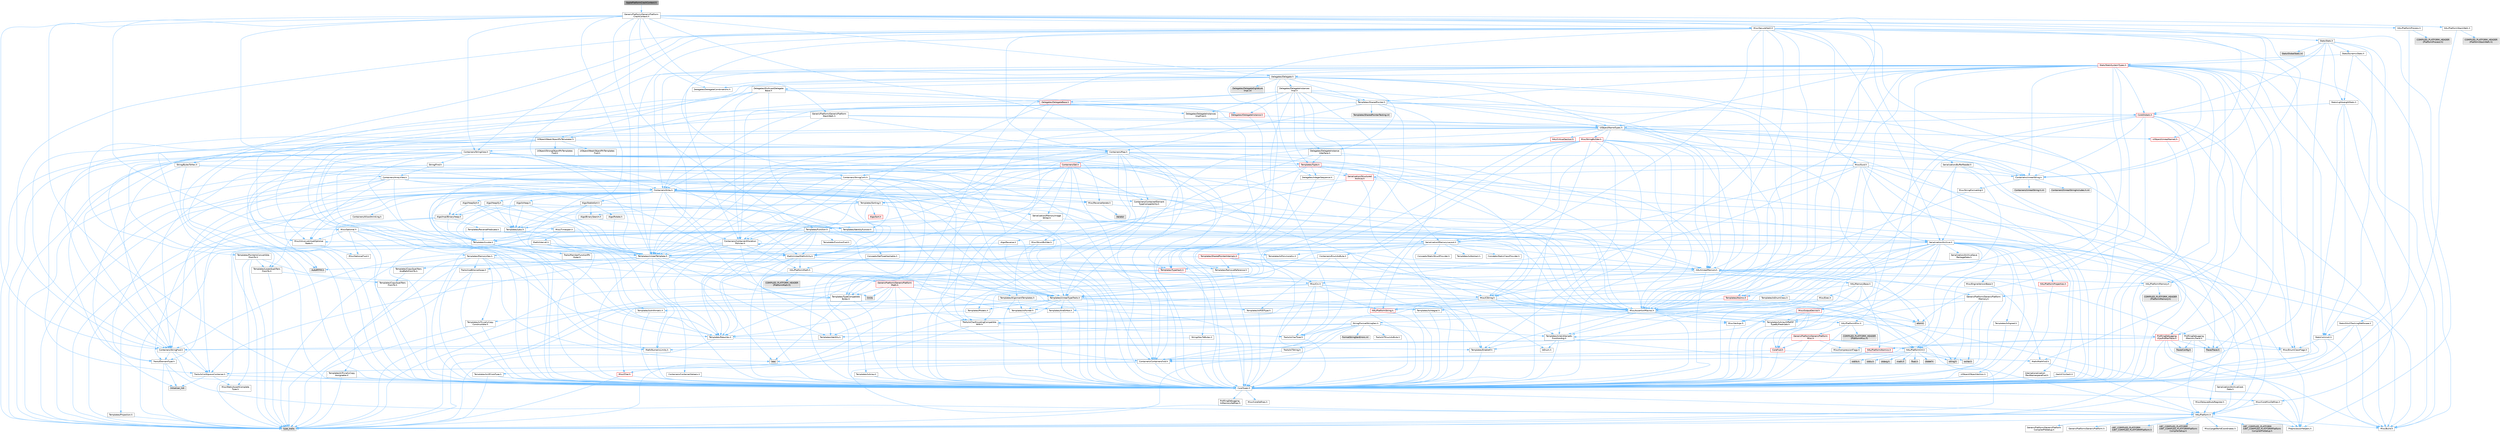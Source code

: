 digraph "ApplePlatformCrashContext.h"
{
 // INTERACTIVE_SVG=YES
 // LATEX_PDF_SIZE
  bgcolor="transparent";
  edge [fontname=Helvetica,fontsize=10,labelfontname=Helvetica,labelfontsize=10];
  node [fontname=Helvetica,fontsize=10,shape=box,height=0.2,width=0.4];
  Node1 [id="Node000001",label="ApplePlatformCrashContext.h",height=0.2,width=0.4,color="gray40", fillcolor="grey60", style="filled", fontcolor="black",tooltip=" "];
  Node1 -> Node2 [id="edge1_Node000001_Node000002",color="steelblue1",style="solid",tooltip=" "];
  Node2 [id="Node000002",label="GenericPlatform/GenericPlatform\lCrashContext.h",height=0.2,width=0.4,color="grey40", fillcolor="white", style="filled",URL="$dd/d2c/GenericPlatformCrashContext_8h.html",tooltip=" "];
  Node2 -> Node3 [id="edge2_Node000002_Node000003",color="steelblue1",style="solid",tooltip=" "];
  Node3 [id="Node000003",label="Containers/Array.h",height=0.2,width=0.4,color="grey40", fillcolor="white", style="filled",URL="$df/dd0/Array_8h.html",tooltip=" "];
  Node3 -> Node4 [id="edge3_Node000003_Node000004",color="steelblue1",style="solid",tooltip=" "];
  Node4 [id="Node000004",label="CoreTypes.h",height=0.2,width=0.4,color="grey40", fillcolor="white", style="filled",URL="$dc/dec/CoreTypes_8h.html",tooltip=" "];
  Node4 -> Node5 [id="edge4_Node000004_Node000005",color="steelblue1",style="solid",tooltip=" "];
  Node5 [id="Node000005",label="HAL/Platform.h",height=0.2,width=0.4,color="grey40", fillcolor="white", style="filled",URL="$d9/dd0/Platform_8h.html",tooltip=" "];
  Node5 -> Node6 [id="edge5_Node000005_Node000006",color="steelblue1",style="solid",tooltip=" "];
  Node6 [id="Node000006",label="Misc/Build.h",height=0.2,width=0.4,color="grey40", fillcolor="white", style="filled",URL="$d3/dbb/Build_8h.html",tooltip=" "];
  Node5 -> Node7 [id="edge6_Node000005_Node000007",color="steelblue1",style="solid",tooltip=" "];
  Node7 [id="Node000007",label="Misc/LargeWorldCoordinates.h",height=0.2,width=0.4,color="grey40", fillcolor="white", style="filled",URL="$d2/dcb/LargeWorldCoordinates_8h.html",tooltip=" "];
  Node5 -> Node8 [id="edge7_Node000005_Node000008",color="steelblue1",style="solid",tooltip=" "];
  Node8 [id="Node000008",label="type_traits",height=0.2,width=0.4,color="grey60", fillcolor="#E0E0E0", style="filled",tooltip=" "];
  Node5 -> Node9 [id="edge8_Node000005_Node000009",color="steelblue1",style="solid",tooltip=" "];
  Node9 [id="Node000009",label="PreprocessorHelpers.h",height=0.2,width=0.4,color="grey40", fillcolor="white", style="filled",URL="$db/ddb/PreprocessorHelpers_8h.html",tooltip=" "];
  Node5 -> Node10 [id="edge9_Node000005_Node000010",color="steelblue1",style="solid",tooltip=" "];
  Node10 [id="Node000010",label="UBT_COMPILED_PLATFORM\l/UBT_COMPILED_PLATFORMPlatform\lCompilerPreSetup.h",height=0.2,width=0.4,color="grey60", fillcolor="#E0E0E0", style="filled",tooltip=" "];
  Node5 -> Node11 [id="edge10_Node000005_Node000011",color="steelblue1",style="solid",tooltip=" "];
  Node11 [id="Node000011",label="GenericPlatform/GenericPlatform\lCompilerPreSetup.h",height=0.2,width=0.4,color="grey40", fillcolor="white", style="filled",URL="$d9/dc8/GenericPlatformCompilerPreSetup_8h.html",tooltip=" "];
  Node5 -> Node12 [id="edge11_Node000005_Node000012",color="steelblue1",style="solid",tooltip=" "];
  Node12 [id="Node000012",label="GenericPlatform/GenericPlatform.h",height=0.2,width=0.4,color="grey40", fillcolor="white", style="filled",URL="$d6/d84/GenericPlatform_8h.html",tooltip=" "];
  Node5 -> Node13 [id="edge12_Node000005_Node000013",color="steelblue1",style="solid",tooltip=" "];
  Node13 [id="Node000013",label="UBT_COMPILED_PLATFORM\l/UBT_COMPILED_PLATFORMPlatform.h",height=0.2,width=0.4,color="grey60", fillcolor="#E0E0E0", style="filled",tooltip=" "];
  Node5 -> Node14 [id="edge13_Node000005_Node000014",color="steelblue1",style="solid",tooltip=" "];
  Node14 [id="Node000014",label="UBT_COMPILED_PLATFORM\l/UBT_COMPILED_PLATFORMPlatform\lCompilerSetup.h",height=0.2,width=0.4,color="grey60", fillcolor="#E0E0E0", style="filled",tooltip=" "];
  Node4 -> Node15 [id="edge14_Node000004_Node000015",color="steelblue1",style="solid",tooltip=" "];
  Node15 [id="Node000015",label="ProfilingDebugging\l/UMemoryDefines.h",height=0.2,width=0.4,color="grey40", fillcolor="white", style="filled",URL="$d2/da2/UMemoryDefines_8h.html",tooltip=" "];
  Node4 -> Node16 [id="edge15_Node000004_Node000016",color="steelblue1",style="solid",tooltip=" "];
  Node16 [id="Node000016",label="Misc/CoreMiscDefines.h",height=0.2,width=0.4,color="grey40", fillcolor="white", style="filled",URL="$da/d38/CoreMiscDefines_8h.html",tooltip=" "];
  Node16 -> Node5 [id="edge16_Node000016_Node000005",color="steelblue1",style="solid",tooltip=" "];
  Node16 -> Node9 [id="edge17_Node000016_Node000009",color="steelblue1",style="solid",tooltip=" "];
  Node4 -> Node17 [id="edge18_Node000004_Node000017",color="steelblue1",style="solid",tooltip=" "];
  Node17 [id="Node000017",label="Misc/CoreDefines.h",height=0.2,width=0.4,color="grey40", fillcolor="white", style="filled",URL="$d3/dd2/CoreDefines_8h.html",tooltip=" "];
  Node3 -> Node18 [id="edge19_Node000003_Node000018",color="steelblue1",style="solid",tooltip=" "];
  Node18 [id="Node000018",label="Misc/AssertionMacros.h",height=0.2,width=0.4,color="grey40", fillcolor="white", style="filled",URL="$d0/dfa/AssertionMacros_8h.html",tooltip=" "];
  Node18 -> Node4 [id="edge20_Node000018_Node000004",color="steelblue1",style="solid",tooltip=" "];
  Node18 -> Node5 [id="edge21_Node000018_Node000005",color="steelblue1",style="solid",tooltip=" "];
  Node18 -> Node19 [id="edge22_Node000018_Node000019",color="steelblue1",style="solid",tooltip=" "];
  Node19 [id="Node000019",label="HAL/PlatformMisc.h",height=0.2,width=0.4,color="grey40", fillcolor="white", style="filled",URL="$d0/df5/PlatformMisc_8h.html",tooltip=" "];
  Node19 -> Node4 [id="edge23_Node000019_Node000004",color="steelblue1",style="solid",tooltip=" "];
  Node19 -> Node20 [id="edge24_Node000019_Node000020",color="steelblue1",style="solid",tooltip=" "];
  Node20 [id="Node000020",label="GenericPlatform/GenericPlatform\lMisc.h",height=0.2,width=0.4,color="red", fillcolor="#FFF0F0", style="filled",URL="$db/d9a/GenericPlatformMisc_8h.html",tooltip=" "];
  Node20 -> Node21 [id="edge25_Node000020_Node000021",color="steelblue1",style="solid",tooltip=" "];
  Node21 [id="Node000021",label="Containers/StringFwd.h",height=0.2,width=0.4,color="grey40", fillcolor="white", style="filled",URL="$df/d37/StringFwd_8h.html",tooltip=" "];
  Node21 -> Node4 [id="edge26_Node000021_Node000004",color="steelblue1",style="solid",tooltip=" "];
  Node21 -> Node22 [id="edge27_Node000021_Node000022",color="steelblue1",style="solid",tooltip=" "];
  Node22 [id="Node000022",label="Traits/ElementType.h",height=0.2,width=0.4,color="grey40", fillcolor="white", style="filled",URL="$d5/d4f/ElementType_8h.html",tooltip=" "];
  Node22 -> Node5 [id="edge28_Node000022_Node000005",color="steelblue1",style="solid",tooltip=" "];
  Node22 -> Node23 [id="edge29_Node000022_Node000023",color="steelblue1",style="solid",tooltip=" "];
  Node23 [id="Node000023",label="initializer_list",height=0.2,width=0.4,color="grey60", fillcolor="#E0E0E0", style="filled",tooltip=" "];
  Node22 -> Node8 [id="edge30_Node000022_Node000008",color="steelblue1",style="solid",tooltip=" "];
  Node21 -> Node24 [id="edge31_Node000021_Node000024",color="steelblue1",style="solid",tooltip=" "];
  Node24 [id="Node000024",label="Traits/IsContiguousContainer.h",height=0.2,width=0.4,color="grey40", fillcolor="white", style="filled",URL="$d5/d3c/IsContiguousContainer_8h.html",tooltip=" "];
  Node24 -> Node4 [id="edge32_Node000024_Node000004",color="steelblue1",style="solid",tooltip=" "];
  Node24 -> Node25 [id="edge33_Node000024_Node000025",color="steelblue1",style="solid",tooltip=" "];
  Node25 [id="Node000025",label="Misc/StaticAssertComplete\lType.h",height=0.2,width=0.4,color="grey40", fillcolor="white", style="filled",URL="$d5/d4e/StaticAssertCompleteType_8h.html",tooltip=" "];
  Node24 -> Node23 [id="edge34_Node000024_Node000023",color="steelblue1",style="solid",tooltip=" "];
  Node20 -> Node26 [id="edge35_Node000020_Node000026",color="steelblue1",style="solid",tooltip=" "];
  Node26 [id="Node000026",label="CoreFwd.h",height=0.2,width=0.4,color="red", fillcolor="#FFF0F0", style="filled",URL="$d1/d1e/CoreFwd_8h.html",tooltip=" "];
  Node26 -> Node4 [id="edge36_Node000026_Node000004",color="steelblue1",style="solid",tooltip=" "];
  Node26 -> Node27 [id="edge37_Node000026_Node000027",color="steelblue1",style="solid",tooltip=" "];
  Node27 [id="Node000027",label="Containers/ContainersFwd.h",height=0.2,width=0.4,color="grey40", fillcolor="white", style="filled",URL="$d4/d0a/ContainersFwd_8h.html",tooltip=" "];
  Node27 -> Node5 [id="edge38_Node000027_Node000005",color="steelblue1",style="solid",tooltip=" "];
  Node27 -> Node4 [id="edge39_Node000027_Node000004",color="steelblue1",style="solid",tooltip=" "];
  Node27 -> Node24 [id="edge40_Node000027_Node000024",color="steelblue1",style="solid",tooltip=" "];
  Node26 -> Node28 [id="edge41_Node000026_Node000028",color="steelblue1",style="solid",tooltip=" "];
  Node28 [id="Node000028",label="Math/MathFwd.h",height=0.2,width=0.4,color="grey40", fillcolor="white", style="filled",URL="$d2/d10/MathFwd_8h.html",tooltip=" "];
  Node28 -> Node5 [id="edge42_Node000028_Node000005",color="steelblue1",style="solid",tooltip=" "];
  Node20 -> Node4 [id="edge43_Node000020_Node000004",color="steelblue1",style="solid",tooltip=" "];
  Node20 -> Node31 [id="edge44_Node000020_Node000031",color="steelblue1",style="solid",tooltip=" "];
  Node31 [id="Node000031",label="HAL/PlatformCrt.h",height=0.2,width=0.4,color="grey40", fillcolor="white", style="filled",URL="$d8/d75/PlatformCrt_8h.html",tooltip=" "];
  Node31 -> Node32 [id="edge45_Node000031_Node000032",color="steelblue1",style="solid",tooltip=" "];
  Node32 [id="Node000032",label="new",height=0.2,width=0.4,color="grey60", fillcolor="#E0E0E0", style="filled",tooltip=" "];
  Node31 -> Node33 [id="edge46_Node000031_Node000033",color="steelblue1",style="solid",tooltip=" "];
  Node33 [id="Node000033",label="wchar.h",height=0.2,width=0.4,color="grey60", fillcolor="#E0E0E0", style="filled",tooltip=" "];
  Node31 -> Node34 [id="edge47_Node000031_Node000034",color="steelblue1",style="solid",tooltip=" "];
  Node34 [id="Node000034",label="stddef.h",height=0.2,width=0.4,color="grey60", fillcolor="#E0E0E0", style="filled",tooltip=" "];
  Node31 -> Node35 [id="edge48_Node000031_Node000035",color="steelblue1",style="solid",tooltip=" "];
  Node35 [id="Node000035",label="stdlib.h",height=0.2,width=0.4,color="grey60", fillcolor="#E0E0E0", style="filled",tooltip=" "];
  Node31 -> Node36 [id="edge49_Node000031_Node000036",color="steelblue1",style="solid",tooltip=" "];
  Node36 [id="Node000036",label="stdio.h",height=0.2,width=0.4,color="grey60", fillcolor="#E0E0E0", style="filled",tooltip=" "];
  Node31 -> Node37 [id="edge50_Node000031_Node000037",color="steelblue1",style="solid",tooltip=" "];
  Node37 [id="Node000037",label="stdarg.h",height=0.2,width=0.4,color="grey60", fillcolor="#E0E0E0", style="filled",tooltip=" "];
  Node31 -> Node38 [id="edge51_Node000031_Node000038",color="steelblue1",style="solid",tooltip=" "];
  Node38 [id="Node000038",label="math.h",height=0.2,width=0.4,color="grey60", fillcolor="#E0E0E0", style="filled",tooltip=" "];
  Node31 -> Node39 [id="edge52_Node000031_Node000039",color="steelblue1",style="solid",tooltip=" "];
  Node39 [id="Node000039",label="float.h",height=0.2,width=0.4,color="grey60", fillcolor="#E0E0E0", style="filled",tooltip=" "];
  Node31 -> Node40 [id="edge53_Node000031_Node000040",color="steelblue1",style="solid",tooltip=" "];
  Node40 [id="Node000040",label="string.h",height=0.2,width=0.4,color="grey60", fillcolor="#E0E0E0", style="filled",tooltip=" "];
  Node20 -> Node41 [id="edge54_Node000020_Node000041",color="steelblue1",style="solid",tooltip=" "];
  Node41 [id="Node000041",label="Math/NumericLimits.h",height=0.2,width=0.4,color="grey40", fillcolor="white", style="filled",URL="$df/d1b/NumericLimits_8h.html",tooltip=" "];
  Node41 -> Node4 [id="edge55_Node000041_Node000004",color="steelblue1",style="solid",tooltip=" "];
  Node20 -> Node42 [id="edge56_Node000020_Node000042",color="steelblue1",style="solid",tooltip=" "];
  Node42 [id="Node000042",label="Misc/CompressionFlags.h",height=0.2,width=0.4,color="grey40", fillcolor="white", style="filled",URL="$d9/d76/CompressionFlags_8h.html",tooltip=" "];
  Node20 -> Node43 [id="edge57_Node000020_Node000043",color="steelblue1",style="solid",tooltip=" "];
  Node43 [id="Node000043",label="Misc/EnumClassFlags.h",height=0.2,width=0.4,color="grey40", fillcolor="white", style="filled",URL="$d8/de7/EnumClassFlags_8h.html",tooltip=" "];
  Node19 -> Node46 [id="edge58_Node000019_Node000046",color="steelblue1",style="solid",tooltip=" "];
  Node46 [id="Node000046",label="COMPILED_PLATFORM_HEADER\l(PlatformMisc.h)",height=0.2,width=0.4,color="grey60", fillcolor="#E0E0E0", style="filled",tooltip=" "];
  Node19 -> Node47 [id="edge59_Node000019_Node000047",color="steelblue1",style="solid",tooltip=" "];
  Node47 [id="Node000047",label="ProfilingDebugging\l/CpuProfilerTrace.h",height=0.2,width=0.4,color="red", fillcolor="#FFF0F0", style="filled",URL="$da/dcb/CpuProfilerTrace_8h.html",tooltip=" "];
  Node47 -> Node4 [id="edge60_Node000047_Node000004",color="steelblue1",style="solid",tooltip=" "];
  Node47 -> Node27 [id="edge61_Node000047_Node000027",color="steelblue1",style="solid",tooltip=" "];
  Node47 -> Node48 [id="edge62_Node000047_Node000048",color="steelblue1",style="solid",tooltip=" "];
  Node48 [id="Node000048",label="HAL/PlatformAtomics.h",height=0.2,width=0.4,color="red", fillcolor="#FFF0F0", style="filled",URL="$d3/d36/PlatformAtomics_8h.html",tooltip=" "];
  Node48 -> Node4 [id="edge63_Node000048_Node000004",color="steelblue1",style="solid",tooltip=" "];
  Node47 -> Node9 [id="edge64_Node000047_Node000009",color="steelblue1",style="solid",tooltip=" "];
  Node47 -> Node6 [id="edge65_Node000047_Node000006",color="steelblue1",style="solid",tooltip=" "];
  Node47 -> Node51 [id="edge66_Node000047_Node000051",color="steelblue1",style="solid",tooltip=" "];
  Node51 [id="Node000051",label="Trace/Config.h",height=0.2,width=0.4,color="grey60", fillcolor="#E0E0E0", style="filled",tooltip=" "];
  Node47 -> Node54 [id="edge67_Node000047_Node000054",color="steelblue1",style="solid",tooltip=" "];
  Node54 [id="Node000054",label="Trace/Trace.h",height=0.2,width=0.4,color="grey60", fillcolor="#E0E0E0", style="filled",tooltip=" "];
  Node18 -> Node9 [id="edge68_Node000018_Node000009",color="steelblue1",style="solid",tooltip=" "];
  Node18 -> Node55 [id="edge69_Node000018_Node000055",color="steelblue1",style="solid",tooltip=" "];
  Node55 [id="Node000055",label="Templates/EnableIf.h",height=0.2,width=0.4,color="grey40", fillcolor="white", style="filled",URL="$d7/d60/EnableIf_8h.html",tooltip=" "];
  Node55 -> Node4 [id="edge70_Node000055_Node000004",color="steelblue1",style="solid",tooltip=" "];
  Node18 -> Node56 [id="edge71_Node000018_Node000056",color="steelblue1",style="solid",tooltip=" "];
  Node56 [id="Node000056",label="Templates/IsArrayOrRefOf\lTypeByPredicate.h",height=0.2,width=0.4,color="grey40", fillcolor="white", style="filled",URL="$d6/da1/IsArrayOrRefOfTypeByPredicate_8h.html",tooltip=" "];
  Node56 -> Node4 [id="edge72_Node000056_Node000004",color="steelblue1",style="solid",tooltip=" "];
  Node18 -> Node57 [id="edge73_Node000018_Node000057",color="steelblue1",style="solid",tooltip=" "];
  Node57 [id="Node000057",label="Templates/IsValidVariadic\lFunctionArg.h",height=0.2,width=0.4,color="grey40", fillcolor="white", style="filled",URL="$d0/dc8/IsValidVariadicFunctionArg_8h.html",tooltip=" "];
  Node57 -> Node4 [id="edge74_Node000057_Node000004",color="steelblue1",style="solid",tooltip=" "];
  Node57 -> Node58 [id="edge75_Node000057_Node000058",color="steelblue1",style="solid",tooltip=" "];
  Node58 [id="Node000058",label="IsEnum.h",height=0.2,width=0.4,color="grey40", fillcolor="white", style="filled",URL="$d4/de5/IsEnum_8h.html",tooltip=" "];
  Node57 -> Node8 [id="edge76_Node000057_Node000008",color="steelblue1",style="solid",tooltip=" "];
  Node18 -> Node59 [id="edge77_Node000018_Node000059",color="steelblue1",style="solid",tooltip=" "];
  Node59 [id="Node000059",label="Traits/IsCharEncodingCompatible\lWith.h",height=0.2,width=0.4,color="grey40", fillcolor="white", style="filled",URL="$df/dd1/IsCharEncodingCompatibleWith_8h.html",tooltip=" "];
  Node59 -> Node8 [id="edge78_Node000059_Node000008",color="steelblue1",style="solid",tooltip=" "];
  Node59 -> Node60 [id="edge79_Node000059_Node000060",color="steelblue1",style="solid",tooltip=" "];
  Node60 [id="Node000060",label="Traits/IsCharType.h",height=0.2,width=0.4,color="grey40", fillcolor="white", style="filled",URL="$db/d51/IsCharType_8h.html",tooltip=" "];
  Node60 -> Node4 [id="edge80_Node000060_Node000004",color="steelblue1",style="solid",tooltip=" "];
  Node18 -> Node61 [id="edge81_Node000018_Node000061",color="steelblue1",style="solid",tooltip=" "];
  Node61 [id="Node000061",label="Misc/VarArgs.h",height=0.2,width=0.4,color="grey40", fillcolor="white", style="filled",URL="$d5/d6f/VarArgs_8h.html",tooltip=" "];
  Node61 -> Node4 [id="edge82_Node000061_Node000004",color="steelblue1",style="solid",tooltip=" "];
  Node18 -> Node62 [id="edge83_Node000018_Node000062",color="steelblue1",style="solid",tooltip=" "];
  Node62 [id="Node000062",label="String/FormatStringSan.h",height=0.2,width=0.4,color="grey40", fillcolor="white", style="filled",URL="$d3/d8b/FormatStringSan_8h.html",tooltip=" "];
  Node62 -> Node8 [id="edge84_Node000062_Node000008",color="steelblue1",style="solid",tooltip=" "];
  Node62 -> Node4 [id="edge85_Node000062_Node000004",color="steelblue1",style="solid",tooltip=" "];
  Node62 -> Node63 [id="edge86_Node000062_Node000063",color="steelblue1",style="solid",tooltip=" "];
  Node63 [id="Node000063",label="Templates/Requires.h",height=0.2,width=0.4,color="grey40", fillcolor="white", style="filled",URL="$dc/d96/Requires_8h.html",tooltip=" "];
  Node63 -> Node55 [id="edge87_Node000063_Node000055",color="steelblue1",style="solid",tooltip=" "];
  Node63 -> Node8 [id="edge88_Node000063_Node000008",color="steelblue1",style="solid",tooltip=" "];
  Node62 -> Node64 [id="edge89_Node000062_Node000064",color="steelblue1",style="solid",tooltip=" "];
  Node64 [id="Node000064",label="Templates/Identity.h",height=0.2,width=0.4,color="grey40", fillcolor="white", style="filled",URL="$d0/dd5/Identity_8h.html",tooltip=" "];
  Node62 -> Node57 [id="edge90_Node000062_Node000057",color="steelblue1",style="solid",tooltip=" "];
  Node62 -> Node60 [id="edge91_Node000062_Node000060",color="steelblue1",style="solid",tooltip=" "];
  Node62 -> Node65 [id="edge92_Node000062_Node000065",color="steelblue1",style="solid",tooltip=" "];
  Node65 [id="Node000065",label="Traits/IsTEnumAsByte.h",height=0.2,width=0.4,color="grey40", fillcolor="white", style="filled",URL="$d1/de6/IsTEnumAsByte_8h.html",tooltip=" "];
  Node62 -> Node66 [id="edge93_Node000062_Node000066",color="steelblue1",style="solid",tooltip=" "];
  Node66 [id="Node000066",label="Traits/IsTString.h",height=0.2,width=0.4,color="grey40", fillcolor="white", style="filled",URL="$d0/df8/IsTString_8h.html",tooltip=" "];
  Node66 -> Node27 [id="edge94_Node000066_Node000027",color="steelblue1",style="solid",tooltip=" "];
  Node62 -> Node27 [id="edge95_Node000062_Node000027",color="steelblue1",style="solid",tooltip=" "];
  Node62 -> Node67 [id="edge96_Node000062_Node000067",color="steelblue1",style="solid",tooltip=" "];
  Node67 [id="Node000067",label="FormatStringSanErrors.inl",height=0.2,width=0.4,color="grey60", fillcolor="#E0E0E0", style="filled",tooltip=" "];
  Node18 -> Node68 [id="edge97_Node000018_Node000068",color="steelblue1",style="solid",tooltip=" "];
  Node68 [id="Node000068",label="atomic",height=0.2,width=0.4,color="grey60", fillcolor="#E0E0E0", style="filled",tooltip=" "];
  Node3 -> Node69 [id="edge98_Node000003_Node000069",color="steelblue1",style="solid",tooltip=" "];
  Node69 [id="Node000069",label="Misc/IntrusiveUnsetOptional\lState.h",height=0.2,width=0.4,color="grey40", fillcolor="white", style="filled",URL="$d2/d0a/IntrusiveUnsetOptionalState_8h.html",tooltip=" "];
  Node69 -> Node70 [id="edge99_Node000069_Node000070",color="steelblue1",style="solid",tooltip=" "];
  Node70 [id="Node000070",label="Misc/OptionalFwd.h",height=0.2,width=0.4,color="grey40", fillcolor="white", style="filled",URL="$dc/d50/OptionalFwd_8h.html",tooltip=" "];
  Node3 -> Node71 [id="edge100_Node000003_Node000071",color="steelblue1",style="solid",tooltip=" "];
  Node71 [id="Node000071",label="Misc/ReverseIterate.h",height=0.2,width=0.4,color="grey40", fillcolor="white", style="filled",URL="$db/de3/ReverseIterate_8h.html",tooltip=" "];
  Node71 -> Node5 [id="edge101_Node000071_Node000005",color="steelblue1",style="solid",tooltip=" "];
  Node71 -> Node72 [id="edge102_Node000071_Node000072",color="steelblue1",style="solid",tooltip=" "];
  Node72 [id="Node000072",label="iterator",height=0.2,width=0.4,color="grey60", fillcolor="#E0E0E0", style="filled",tooltip=" "];
  Node3 -> Node73 [id="edge103_Node000003_Node000073",color="steelblue1",style="solid",tooltip=" "];
  Node73 [id="Node000073",label="HAL/UnrealMemory.h",height=0.2,width=0.4,color="grey40", fillcolor="white", style="filled",URL="$d9/d96/UnrealMemory_8h.html",tooltip=" "];
  Node73 -> Node4 [id="edge104_Node000073_Node000004",color="steelblue1",style="solid",tooltip=" "];
  Node73 -> Node74 [id="edge105_Node000073_Node000074",color="steelblue1",style="solid",tooltip=" "];
  Node74 [id="Node000074",label="GenericPlatform/GenericPlatform\lMemory.h",height=0.2,width=0.4,color="grey40", fillcolor="white", style="filled",URL="$dd/d22/GenericPlatformMemory_8h.html",tooltip=" "];
  Node74 -> Node26 [id="edge106_Node000074_Node000026",color="steelblue1",style="solid",tooltip=" "];
  Node74 -> Node4 [id="edge107_Node000074_Node000004",color="steelblue1",style="solid",tooltip=" "];
  Node74 -> Node75 [id="edge108_Node000074_Node000075",color="steelblue1",style="solid",tooltip=" "];
  Node75 [id="Node000075",label="HAL/PlatformString.h",height=0.2,width=0.4,color="red", fillcolor="#FFF0F0", style="filled",URL="$db/db5/PlatformString_8h.html",tooltip=" "];
  Node75 -> Node4 [id="edge109_Node000075_Node000004",color="steelblue1",style="solid",tooltip=" "];
  Node74 -> Node40 [id="edge110_Node000074_Node000040",color="steelblue1",style="solid",tooltip=" "];
  Node74 -> Node33 [id="edge111_Node000074_Node000033",color="steelblue1",style="solid",tooltip=" "];
  Node73 -> Node77 [id="edge112_Node000073_Node000077",color="steelblue1",style="solid",tooltip=" "];
  Node77 [id="Node000077",label="HAL/MemoryBase.h",height=0.2,width=0.4,color="grey40", fillcolor="white", style="filled",URL="$d6/d9f/MemoryBase_8h.html",tooltip=" "];
  Node77 -> Node4 [id="edge113_Node000077_Node000004",color="steelblue1",style="solid",tooltip=" "];
  Node77 -> Node48 [id="edge114_Node000077_Node000048",color="steelblue1",style="solid",tooltip=" "];
  Node77 -> Node31 [id="edge115_Node000077_Node000031",color="steelblue1",style="solid",tooltip=" "];
  Node77 -> Node78 [id="edge116_Node000077_Node000078",color="steelblue1",style="solid",tooltip=" "];
  Node78 [id="Node000078",label="Misc/Exec.h",height=0.2,width=0.4,color="grey40", fillcolor="white", style="filled",URL="$de/ddb/Exec_8h.html",tooltip=" "];
  Node78 -> Node4 [id="edge117_Node000078_Node000004",color="steelblue1",style="solid",tooltip=" "];
  Node78 -> Node18 [id="edge118_Node000078_Node000018",color="steelblue1",style="solid",tooltip=" "];
  Node77 -> Node79 [id="edge119_Node000077_Node000079",color="steelblue1",style="solid",tooltip=" "];
  Node79 [id="Node000079",label="Misc/OutputDevice.h",height=0.2,width=0.4,color="red", fillcolor="#FFF0F0", style="filled",URL="$d7/d32/OutputDevice_8h.html",tooltip=" "];
  Node79 -> Node26 [id="edge120_Node000079_Node000026",color="steelblue1",style="solid",tooltip=" "];
  Node79 -> Node4 [id="edge121_Node000079_Node000004",color="steelblue1",style="solid",tooltip=" "];
  Node79 -> Node61 [id="edge122_Node000079_Node000061",color="steelblue1",style="solid",tooltip=" "];
  Node79 -> Node56 [id="edge123_Node000079_Node000056",color="steelblue1",style="solid",tooltip=" "];
  Node79 -> Node57 [id="edge124_Node000079_Node000057",color="steelblue1",style="solid",tooltip=" "];
  Node79 -> Node59 [id="edge125_Node000079_Node000059",color="steelblue1",style="solid",tooltip=" "];
  Node77 -> Node81 [id="edge126_Node000077_Node000081",color="steelblue1",style="solid",tooltip=" "];
  Node81 [id="Node000081",label="Templates/Atomic.h",height=0.2,width=0.4,color="red", fillcolor="#FFF0F0", style="filled",URL="$d3/d91/Atomic_8h.html",tooltip=" "];
  Node81 -> Node84 [id="edge127_Node000081_Node000084",color="steelblue1",style="solid",tooltip=" "];
  Node84 [id="Node000084",label="Templates/IsIntegral.h",height=0.2,width=0.4,color="grey40", fillcolor="white", style="filled",URL="$da/d64/IsIntegral_8h.html",tooltip=" "];
  Node84 -> Node4 [id="edge128_Node000084_Node000004",color="steelblue1",style="solid",tooltip=" "];
  Node81 -> Node68 [id="edge129_Node000081_Node000068",color="steelblue1",style="solid",tooltip=" "];
  Node73 -> Node90 [id="edge130_Node000073_Node000090",color="steelblue1",style="solid",tooltip=" "];
  Node90 [id="Node000090",label="HAL/PlatformMemory.h",height=0.2,width=0.4,color="grey40", fillcolor="white", style="filled",URL="$de/d68/PlatformMemory_8h.html",tooltip=" "];
  Node90 -> Node4 [id="edge131_Node000090_Node000004",color="steelblue1",style="solid",tooltip=" "];
  Node90 -> Node74 [id="edge132_Node000090_Node000074",color="steelblue1",style="solid",tooltip=" "];
  Node90 -> Node91 [id="edge133_Node000090_Node000091",color="steelblue1",style="solid",tooltip=" "];
  Node91 [id="Node000091",label="COMPILED_PLATFORM_HEADER\l(PlatformMemory.h)",height=0.2,width=0.4,color="grey60", fillcolor="#E0E0E0", style="filled",tooltip=" "];
  Node73 -> Node92 [id="edge134_Node000073_Node000092",color="steelblue1",style="solid",tooltip=" "];
  Node92 [id="Node000092",label="ProfilingDebugging\l/MemoryTrace.h",height=0.2,width=0.4,color="grey40", fillcolor="white", style="filled",URL="$da/dd7/MemoryTrace_8h.html",tooltip=" "];
  Node92 -> Node5 [id="edge135_Node000092_Node000005",color="steelblue1",style="solid",tooltip=" "];
  Node92 -> Node43 [id="edge136_Node000092_Node000043",color="steelblue1",style="solid",tooltip=" "];
  Node92 -> Node51 [id="edge137_Node000092_Node000051",color="steelblue1",style="solid",tooltip=" "];
  Node92 -> Node54 [id="edge138_Node000092_Node000054",color="steelblue1",style="solid",tooltip=" "];
  Node73 -> Node93 [id="edge139_Node000073_Node000093",color="steelblue1",style="solid",tooltip=" "];
  Node93 [id="Node000093",label="Templates/IsPointer.h",height=0.2,width=0.4,color="grey40", fillcolor="white", style="filled",URL="$d7/d05/IsPointer_8h.html",tooltip=" "];
  Node93 -> Node4 [id="edge140_Node000093_Node000004",color="steelblue1",style="solid",tooltip=" "];
  Node3 -> Node94 [id="edge141_Node000003_Node000094",color="steelblue1",style="solid",tooltip=" "];
  Node94 [id="Node000094",label="Templates/UnrealTypeTraits.h",height=0.2,width=0.4,color="grey40", fillcolor="white", style="filled",URL="$d2/d2d/UnrealTypeTraits_8h.html",tooltip=" "];
  Node94 -> Node4 [id="edge142_Node000094_Node000004",color="steelblue1",style="solid",tooltip=" "];
  Node94 -> Node93 [id="edge143_Node000094_Node000093",color="steelblue1",style="solid",tooltip=" "];
  Node94 -> Node18 [id="edge144_Node000094_Node000018",color="steelblue1",style="solid",tooltip=" "];
  Node94 -> Node86 [id="edge145_Node000094_Node000086",color="steelblue1",style="solid",tooltip=" "];
  Node86 [id="Node000086",label="Templates/AndOrNot.h",height=0.2,width=0.4,color="grey40", fillcolor="white", style="filled",URL="$db/d0a/AndOrNot_8h.html",tooltip=" "];
  Node86 -> Node4 [id="edge146_Node000086_Node000004",color="steelblue1",style="solid",tooltip=" "];
  Node94 -> Node55 [id="edge147_Node000094_Node000055",color="steelblue1",style="solid",tooltip=" "];
  Node94 -> Node95 [id="edge148_Node000094_Node000095",color="steelblue1",style="solid",tooltip=" "];
  Node95 [id="Node000095",label="Templates/IsArithmetic.h",height=0.2,width=0.4,color="grey40", fillcolor="white", style="filled",URL="$d2/d5d/IsArithmetic_8h.html",tooltip=" "];
  Node95 -> Node4 [id="edge149_Node000095_Node000004",color="steelblue1",style="solid",tooltip=" "];
  Node94 -> Node58 [id="edge150_Node000094_Node000058",color="steelblue1",style="solid",tooltip=" "];
  Node94 -> Node96 [id="edge151_Node000094_Node000096",color="steelblue1",style="solid",tooltip=" "];
  Node96 [id="Node000096",label="Templates/Models.h",height=0.2,width=0.4,color="grey40", fillcolor="white", style="filled",URL="$d3/d0c/Models_8h.html",tooltip=" "];
  Node96 -> Node64 [id="edge152_Node000096_Node000064",color="steelblue1",style="solid",tooltip=" "];
  Node94 -> Node97 [id="edge153_Node000094_Node000097",color="steelblue1",style="solid",tooltip=" "];
  Node97 [id="Node000097",label="Templates/IsPODType.h",height=0.2,width=0.4,color="grey40", fillcolor="white", style="filled",URL="$d7/db1/IsPODType_8h.html",tooltip=" "];
  Node97 -> Node4 [id="edge154_Node000097_Node000004",color="steelblue1",style="solid",tooltip=" "];
  Node94 -> Node98 [id="edge155_Node000094_Node000098",color="steelblue1",style="solid",tooltip=" "];
  Node98 [id="Node000098",label="Templates/IsUECoreType.h",height=0.2,width=0.4,color="grey40", fillcolor="white", style="filled",URL="$d1/db8/IsUECoreType_8h.html",tooltip=" "];
  Node98 -> Node4 [id="edge156_Node000098_Node000004",color="steelblue1",style="solid",tooltip=" "];
  Node98 -> Node8 [id="edge157_Node000098_Node000008",color="steelblue1",style="solid",tooltip=" "];
  Node94 -> Node87 [id="edge158_Node000094_Node000087",color="steelblue1",style="solid",tooltip=" "];
  Node87 [id="Node000087",label="Templates/IsTriviallyCopy\lConstructible.h",height=0.2,width=0.4,color="grey40", fillcolor="white", style="filled",URL="$d3/d78/IsTriviallyCopyConstructible_8h.html",tooltip=" "];
  Node87 -> Node4 [id="edge159_Node000087_Node000004",color="steelblue1",style="solid",tooltip=" "];
  Node87 -> Node8 [id="edge160_Node000087_Node000008",color="steelblue1",style="solid",tooltip=" "];
  Node3 -> Node99 [id="edge161_Node000003_Node000099",color="steelblue1",style="solid",tooltip=" "];
  Node99 [id="Node000099",label="Templates/UnrealTemplate.h",height=0.2,width=0.4,color="grey40", fillcolor="white", style="filled",URL="$d4/d24/UnrealTemplate_8h.html",tooltip=" "];
  Node99 -> Node4 [id="edge162_Node000099_Node000004",color="steelblue1",style="solid",tooltip=" "];
  Node99 -> Node93 [id="edge163_Node000099_Node000093",color="steelblue1",style="solid",tooltip=" "];
  Node99 -> Node73 [id="edge164_Node000099_Node000073",color="steelblue1",style="solid",tooltip=" "];
  Node99 -> Node100 [id="edge165_Node000099_Node000100",color="steelblue1",style="solid",tooltip=" "];
  Node100 [id="Node000100",label="Templates/CopyQualifiers\lAndRefsFromTo.h",height=0.2,width=0.4,color="grey40", fillcolor="white", style="filled",URL="$d3/db3/CopyQualifiersAndRefsFromTo_8h.html",tooltip=" "];
  Node100 -> Node101 [id="edge166_Node000100_Node000101",color="steelblue1",style="solid",tooltip=" "];
  Node101 [id="Node000101",label="Templates/CopyQualifiers\lFromTo.h",height=0.2,width=0.4,color="grey40", fillcolor="white", style="filled",URL="$d5/db4/CopyQualifiersFromTo_8h.html",tooltip=" "];
  Node99 -> Node94 [id="edge167_Node000099_Node000094",color="steelblue1",style="solid",tooltip=" "];
  Node99 -> Node102 [id="edge168_Node000099_Node000102",color="steelblue1",style="solid",tooltip=" "];
  Node102 [id="Node000102",label="Templates/RemoveReference.h",height=0.2,width=0.4,color="grey40", fillcolor="white", style="filled",URL="$da/dbe/RemoveReference_8h.html",tooltip=" "];
  Node102 -> Node4 [id="edge169_Node000102_Node000004",color="steelblue1",style="solid",tooltip=" "];
  Node99 -> Node63 [id="edge170_Node000099_Node000063",color="steelblue1",style="solid",tooltip=" "];
  Node99 -> Node103 [id="edge171_Node000099_Node000103",color="steelblue1",style="solid",tooltip=" "];
  Node103 [id="Node000103",label="Templates/TypeCompatible\lBytes.h",height=0.2,width=0.4,color="grey40", fillcolor="white", style="filled",URL="$df/d0a/TypeCompatibleBytes_8h.html",tooltip=" "];
  Node103 -> Node4 [id="edge172_Node000103_Node000004",color="steelblue1",style="solid",tooltip=" "];
  Node103 -> Node40 [id="edge173_Node000103_Node000040",color="steelblue1",style="solid",tooltip=" "];
  Node103 -> Node32 [id="edge174_Node000103_Node000032",color="steelblue1",style="solid",tooltip=" "];
  Node103 -> Node8 [id="edge175_Node000103_Node000008",color="steelblue1",style="solid",tooltip=" "];
  Node99 -> Node64 [id="edge176_Node000099_Node000064",color="steelblue1",style="solid",tooltip=" "];
  Node99 -> Node24 [id="edge177_Node000099_Node000024",color="steelblue1",style="solid",tooltip=" "];
  Node99 -> Node104 [id="edge178_Node000099_Node000104",color="steelblue1",style="solid",tooltip=" "];
  Node104 [id="Node000104",label="Traits/UseBitwiseSwap.h",height=0.2,width=0.4,color="grey40", fillcolor="white", style="filled",URL="$db/df3/UseBitwiseSwap_8h.html",tooltip=" "];
  Node104 -> Node4 [id="edge179_Node000104_Node000004",color="steelblue1",style="solid",tooltip=" "];
  Node104 -> Node8 [id="edge180_Node000104_Node000008",color="steelblue1",style="solid",tooltip=" "];
  Node99 -> Node8 [id="edge181_Node000099_Node000008",color="steelblue1",style="solid",tooltip=" "];
  Node3 -> Node105 [id="edge182_Node000003_Node000105",color="steelblue1",style="solid",tooltip=" "];
  Node105 [id="Node000105",label="Containers/AllowShrinking.h",height=0.2,width=0.4,color="grey40", fillcolor="white", style="filled",URL="$d7/d1a/AllowShrinking_8h.html",tooltip=" "];
  Node105 -> Node4 [id="edge183_Node000105_Node000004",color="steelblue1",style="solid",tooltip=" "];
  Node3 -> Node106 [id="edge184_Node000003_Node000106",color="steelblue1",style="solid",tooltip=" "];
  Node106 [id="Node000106",label="Containers/ContainerAllocation\lPolicies.h",height=0.2,width=0.4,color="grey40", fillcolor="white", style="filled",URL="$d7/dff/ContainerAllocationPolicies_8h.html",tooltip=" "];
  Node106 -> Node4 [id="edge185_Node000106_Node000004",color="steelblue1",style="solid",tooltip=" "];
  Node106 -> Node107 [id="edge186_Node000106_Node000107",color="steelblue1",style="solid",tooltip=" "];
  Node107 [id="Node000107",label="Containers/ContainerHelpers.h",height=0.2,width=0.4,color="grey40", fillcolor="white", style="filled",URL="$d7/d33/ContainerHelpers_8h.html",tooltip=" "];
  Node107 -> Node4 [id="edge187_Node000107_Node000004",color="steelblue1",style="solid",tooltip=" "];
  Node106 -> Node106 [id="edge188_Node000106_Node000106",color="steelblue1",style="solid",tooltip=" "];
  Node106 -> Node108 [id="edge189_Node000106_Node000108",color="steelblue1",style="solid",tooltip=" "];
  Node108 [id="Node000108",label="HAL/PlatformMath.h",height=0.2,width=0.4,color="grey40", fillcolor="white", style="filled",URL="$dc/d53/PlatformMath_8h.html",tooltip=" "];
  Node108 -> Node4 [id="edge190_Node000108_Node000004",color="steelblue1",style="solid",tooltip=" "];
  Node108 -> Node109 [id="edge191_Node000108_Node000109",color="steelblue1",style="solid",tooltip=" "];
  Node109 [id="Node000109",label="GenericPlatform/GenericPlatform\lMath.h",height=0.2,width=0.4,color="red", fillcolor="#FFF0F0", style="filled",URL="$d5/d79/GenericPlatformMath_8h.html",tooltip=" "];
  Node109 -> Node4 [id="edge192_Node000109_Node000004",color="steelblue1",style="solid",tooltip=" "];
  Node109 -> Node27 [id="edge193_Node000109_Node000027",color="steelblue1",style="solid",tooltip=" "];
  Node109 -> Node31 [id="edge194_Node000109_Node000031",color="steelblue1",style="solid",tooltip=" "];
  Node109 -> Node86 [id="edge195_Node000109_Node000086",color="steelblue1",style="solid",tooltip=" "];
  Node109 -> Node94 [id="edge196_Node000109_Node000094",color="steelblue1",style="solid",tooltip=" "];
  Node109 -> Node63 [id="edge197_Node000109_Node000063",color="steelblue1",style="solid",tooltip=" "];
  Node109 -> Node103 [id="edge198_Node000109_Node000103",color="steelblue1",style="solid",tooltip=" "];
  Node109 -> Node114 [id="edge199_Node000109_Node000114",color="steelblue1",style="solid",tooltip=" "];
  Node114 [id="Node000114",label="limits",height=0.2,width=0.4,color="grey60", fillcolor="#E0E0E0", style="filled",tooltip=" "];
  Node109 -> Node8 [id="edge200_Node000109_Node000008",color="steelblue1",style="solid",tooltip=" "];
  Node108 -> Node115 [id="edge201_Node000108_Node000115",color="steelblue1",style="solid",tooltip=" "];
  Node115 [id="Node000115",label="COMPILED_PLATFORM_HEADER\l(PlatformMath.h)",height=0.2,width=0.4,color="grey60", fillcolor="#E0E0E0", style="filled",tooltip=" "];
  Node106 -> Node73 [id="edge202_Node000106_Node000073",color="steelblue1",style="solid",tooltip=" "];
  Node106 -> Node41 [id="edge203_Node000106_Node000041",color="steelblue1",style="solid",tooltip=" "];
  Node106 -> Node18 [id="edge204_Node000106_Node000018",color="steelblue1",style="solid",tooltip=" "];
  Node106 -> Node116 [id="edge205_Node000106_Node000116",color="steelblue1",style="solid",tooltip=" "];
  Node116 [id="Node000116",label="Templates/IsPolymorphic.h",height=0.2,width=0.4,color="grey40", fillcolor="white", style="filled",URL="$dc/d20/IsPolymorphic_8h.html",tooltip=" "];
  Node106 -> Node117 [id="edge206_Node000106_Node000117",color="steelblue1",style="solid",tooltip=" "];
  Node117 [id="Node000117",label="Templates/MemoryOps.h",height=0.2,width=0.4,color="grey40", fillcolor="white", style="filled",URL="$db/dea/MemoryOps_8h.html",tooltip=" "];
  Node117 -> Node4 [id="edge207_Node000117_Node000004",color="steelblue1",style="solid",tooltip=" "];
  Node117 -> Node73 [id="edge208_Node000117_Node000073",color="steelblue1",style="solid",tooltip=" "];
  Node117 -> Node88 [id="edge209_Node000117_Node000088",color="steelblue1",style="solid",tooltip=" "];
  Node88 [id="Node000088",label="Templates/IsTriviallyCopy\lAssignable.h",height=0.2,width=0.4,color="grey40", fillcolor="white", style="filled",URL="$d2/df2/IsTriviallyCopyAssignable_8h.html",tooltip=" "];
  Node88 -> Node4 [id="edge210_Node000088_Node000004",color="steelblue1",style="solid",tooltip=" "];
  Node88 -> Node8 [id="edge211_Node000088_Node000008",color="steelblue1",style="solid",tooltip=" "];
  Node117 -> Node87 [id="edge212_Node000117_Node000087",color="steelblue1",style="solid",tooltip=" "];
  Node117 -> Node63 [id="edge213_Node000117_Node000063",color="steelblue1",style="solid",tooltip=" "];
  Node117 -> Node94 [id="edge214_Node000117_Node000094",color="steelblue1",style="solid",tooltip=" "];
  Node117 -> Node104 [id="edge215_Node000117_Node000104",color="steelblue1",style="solid",tooltip=" "];
  Node117 -> Node32 [id="edge216_Node000117_Node000032",color="steelblue1",style="solid",tooltip=" "];
  Node117 -> Node8 [id="edge217_Node000117_Node000008",color="steelblue1",style="solid",tooltip=" "];
  Node106 -> Node103 [id="edge218_Node000106_Node000103",color="steelblue1",style="solid",tooltip=" "];
  Node106 -> Node8 [id="edge219_Node000106_Node000008",color="steelblue1",style="solid",tooltip=" "];
  Node3 -> Node118 [id="edge220_Node000003_Node000118",color="steelblue1",style="solid",tooltip=" "];
  Node118 [id="Node000118",label="Containers/ContainerElement\lTypeCompatibility.h",height=0.2,width=0.4,color="grey40", fillcolor="white", style="filled",URL="$df/ddf/ContainerElementTypeCompatibility_8h.html",tooltip=" "];
  Node118 -> Node4 [id="edge221_Node000118_Node000004",color="steelblue1",style="solid",tooltip=" "];
  Node118 -> Node94 [id="edge222_Node000118_Node000094",color="steelblue1",style="solid",tooltip=" "];
  Node3 -> Node119 [id="edge223_Node000003_Node000119",color="steelblue1",style="solid",tooltip=" "];
  Node119 [id="Node000119",label="Serialization/Archive.h",height=0.2,width=0.4,color="grey40", fillcolor="white", style="filled",URL="$d7/d3b/Archive_8h.html",tooltip=" "];
  Node119 -> Node26 [id="edge224_Node000119_Node000026",color="steelblue1",style="solid",tooltip=" "];
  Node119 -> Node4 [id="edge225_Node000119_Node000004",color="steelblue1",style="solid",tooltip=" "];
  Node119 -> Node120 [id="edge226_Node000119_Node000120",color="steelblue1",style="solid",tooltip=" "];
  Node120 [id="Node000120",label="HAL/PlatformProperties.h",height=0.2,width=0.4,color="red", fillcolor="#FFF0F0", style="filled",URL="$d9/db0/PlatformProperties_8h.html",tooltip=" "];
  Node120 -> Node4 [id="edge227_Node000120_Node000004",color="steelblue1",style="solid",tooltip=" "];
  Node119 -> Node123 [id="edge228_Node000119_Node000123",color="steelblue1",style="solid",tooltip=" "];
  Node123 [id="Node000123",label="Internationalization\l/TextNamespaceFwd.h",height=0.2,width=0.4,color="grey40", fillcolor="white", style="filled",URL="$d8/d97/TextNamespaceFwd_8h.html",tooltip=" "];
  Node123 -> Node4 [id="edge229_Node000123_Node000004",color="steelblue1",style="solid",tooltip=" "];
  Node119 -> Node28 [id="edge230_Node000119_Node000028",color="steelblue1",style="solid",tooltip=" "];
  Node119 -> Node18 [id="edge231_Node000119_Node000018",color="steelblue1",style="solid",tooltip=" "];
  Node119 -> Node6 [id="edge232_Node000119_Node000006",color="steelblue1",style="solid",tooltip=" "];
  Node119 -> Node42 [id="edge233_Node000119_Node000042",color="steelblue1",style="solid",tooltip=" "];
  Node119 -> Node124 [id="edge234_Node000119_Node000124",color="steelblue1",style="solid",tooltip=" "];
  Node124 [id="Node000124",label="Misc/EngineVersionBase.h",height=0.2,width=0.4,color="grey40", fillcolor="white", style="filled",URL="$d5/d2b/EngineVersionBase_8h.html",tooltip=" "];
  Node124 -> Node4 [id="edge235_Node000124_Node000004",color="steelblue1",style="solid",tooltip=" "];
  Node119 -> Node61 [id="edge236_Node000119_Node000061",color="steelblue1",style="solid",tooltip=" "];
  Node119 -> Node125 [id="edge237_Node000119_Node000125",color="steelblue1",style="solid",tooltip=" "];
  Node125 [id="Node000125",label="Serialization/ArchiveCook\lData.h",height=0.2,width=0.4,color="grey40", fillcolor="white", style="filled",URL="$dc/db6/ArchiveCookData_8h.html",tooltip=" "];
  Node125 -> Node5 [id="edge238_Node000125_Node000005",color="steelblue1",style="solid",tooltip=" "];
  Node119 -> Node126 [id="edge239_Node000119_Node000126",color="steelblue1",style="solid",tooltip=" "];
  Node126 [id="Node000126",label="Serialization/ArchiveSave\lPackageData.h",height=0.2,width=0.4,color="grey40", fillcolor="white", style="filled",URL="$d1/d37/ArchiveSavePackageData_8h.html",tooltip=" "];
  Node119 -> Node55 [id="edge240_Node000119_Node000055",color="steelblue1",style="solid",tooltip=" "];
  Node119 -> Node56 [id="edge241_Node000119_Node000056",color="steelblue1",style="solid",tooltip=" "];
  Node119 -> Node127 [id="edge242_Node000119_Node000127",color="steelblue1",style="solid",tooltip=" "];
  Node127 [id="Node000127",label="Templates/IsEnumClass.h",height=0.2,width=0.4,color="grey40", fillcolor="white", style="filled",URL="$d7/d15/IsEnumClass_8h.html",tooltip=" "];
  Node127 -> Node4 [id="edge243_Node000127_Node000004",color="steelblue1",style="solid",tooltip=" "];
  Node127 -> Node86 [id="edge244_Node000127_Node000086",color="steelblue1",style="solid",tooltip=" "];
  Node119 -> Node113 [id="edge245_Node000119_Node000113",color="steelblue1",style="solid",tooltip=" "];
  Node113 [id="Node000113",label="Templates/IsSigned.h",height=0.2,width=0.4,color="grey40", fillcolor="white", style="filled",URL="$d8/dd8/IsSigned_8h.html",tooltip=" "];
  Node113 -> Node4 [id="edge246_Node000113_Node000004",color="steelblue1",style="solid",tooltip=" "];
  Node119 -> Node57 [id="edge247_Node000119_Node000057",color="steelblue1",style="solid",tooltip=" "];
  Node119 -> Node99 [id="edge248_Node000119_Node000099",color="steelblue1",style="solid",tooltip=" "];
  Node119 -> Node59 [id="edge249_Node000119_Node000059",color="steelblue1",style="solid",tooltip=" "];
  Node119 -> Node128 [id="edge250_Node000119_Node000128",color="steelblue1",style="solid",tooltip=" "];
  Node128 [id="Node000128",label="UObject/ObjectVersion.h",height=0.2,width=0.4,color="grey40", fillcolor="white", style="filled",URL="$da/d63/ObjectVersion_8h.html",tooltip=" "];
  Node128 -> Node4 [id="edge251_Node000128_Node000004",color="steelblue1",style="solid",tooltip=" "];
  Node3 -> Node129 [id="edge252_Node000003_Node000129",color="steelblue1",style="solid",tooltip=" "];
  Node129 [id="Node000129",label="Serialization/MemoryImage\lWriter.h",height=0.2,width=0.4,color="grey40", fillcolor="white", style="filled",URL="$d0/d08/MemoryImageWriter_8h.html",tooltip=" "];
  Node129 -> Node4 [id="edge253_Node000129_Node000004",color="steelblue1",style="solid",tooltip=" "];
  Node129 -> Node130 [id="edge254_Node000129_Node000130",color="steelblue1",style="solid",tooltip=" "];
  Node130 [id="Node000130",label="Serialization/MemoryLayout.h",height=0.2,width=0.4,color="grey40", fillcolor="white", style="filled",URL="$d7/d66/MemoryLayout_8h.html",tooltip=" "];
  Node130 -> Node131 [id="edge255_Node000130_Node000131",color="steelblue1",style="solid",tooltip=" "];
  Node131 [id="Node000131",label="Concepts/StaticClassProvider.h",height=0.2,width=0.4,color="grey40", fillcolor="white", style="filled",URL="$dd/d83/StaticClassProvider_8h.html",tooltip=" "];
  Node130 -> Node132 [id="edge256_Node000130_Node000132",color="steelblue1",style="solid",tooltip=" "];
  Node132 [id="Node000132",label="Concepts/StaticStructProvider.h",height=0.2,width=0.4,color="grey40", fillcolor="white", style="filled",URL="$d5/d77/StaticStructProvider_8h.html",tooltip=" "];
  Node130 -> Node133 [id="edge257_Node000130_Node000133",color="steelblue1",style="solid",tooltip=" "];
  Node133 [id="Node000133",label="Containers/EnumAsByte.h",height=0.2,width=0.4,color="grey40", fillcolor="white", style="filled",URL="$d6/d9a/EnumAsByte_8h.html",tooltip=" "];
  Node133 -> Node4 [id="edge258_Node000133_Node000004",color="steelblue1",style="solid",tooltip=" "];
  Node133 -> Node97 [id="edge259_Node000133_Node000097",color="steelblue1",style="solid",tooltip=" "];
  Node133 -> Node134 [id="edge260_Node000133_Node000134",color="steelblue1",style="solid",tooltip=" "];
  Node134 [id="Node000134",label="Templates/TypeHash.h",height=0.2,width=0.4,color="red", fillcolor="#FFF0F0", style="filled",URL="$d1/d62/TypeHash_8h.html",tooltip=" "];
  Node134 -> Node4 [id="edge261_Node000134_Node000004",color="steelblue1",style="solid",tooltip=" "];
  Node134 -> Node63 [id="edge262_Node000134_Node000063",color="steelblue1",style="solid",tooltip=" "];
  Node134 -> Node135 [id="edge263_Node000134_Node000135",color="steelblue1",style="solid",tooltip=" "];
  Node135 [id="Node000135",label="Misc/Crc.h",height=0.2,width=0.4,color="grey40", fillcolor="white", style="filled",URL="$d4/dd2/Crc_8h.html",tooltip=" "];
  Node135 -> Node4 [id="edge264_Node000135_Node000004",color="steelblue1",style="solid",tooltip=" "];
  Node135 -> Node75 [id="edge265_Node000135_Node000075",color="steelblue1",style="solid",tooltip=" "];
  Node135 -> Node18 [id="edge266_Node000135_Node000018",color="steelblue1",style="solid",tooltip=" "];
  Node135 -> Node136 [id="edge267_Node000135_Node000136",color="steelblue1",style="solid",tooltip=" "];
  Node136 [id="Node000136",label="Misc/CString.h",height=0.2,width=0.4,color="grey40", fillcolor="white", style="filled",URL="$d2/d49/CString_8h.html",tooltip=" "];
  Node136 -> Node4 [id="edge268_Node000136_Node000004",color="steelblue1",style="solid",tooltip=" "];
  Node136 -> Node31 [id="edge269_Node000136_Node000031",color="steelblue1",style="solid",tooltip=" "];
  Node136 -> Node75 [id="edge270_Node000136_Node000075",color="steelblue1",style="solid",tooltip=" "];
  Node136 -> Node18 [id="edge271_Node000136_Node000018",color="steelblue1",style="solid",tooltip=" "];
  Node136 -> Node137 [id="edge272_Node000136_Node000137",color="steelblue1",style="solid",tooltip=" "];
  Node137 [id="Node000137",label="Misc/Char.h",height=0.2,width=0.4,color="red", fillcolor="#FFF0F0", style="filled",URL="$d0/d58/Char_8h.html",tooltip=" "];
  Node137 -> Node4 [id="edge273_Node000137_Node000004",color="steelblue1",style="solid",tooltip=" "];
  Node137 -> Node8 [id="edge274_Node000137_Node000008",color="steelblue1",style="solid",tooltip=" "];
  Node136 -> Node61 [id="edge275_Node000136_Node000061",color="steelblue1",style="solid",tooltip=" "];
  Node136 -> Node56 [id="edge276_Node000136_Node000056",color="steelblue1",style="solid",tooltip=" "];
  Node136 -> Node57 [id="edge277_Node000136_Node000057",color="steelblue1",style="solid",tooltip=" "];
  Node136 -> Node59 [id="edge278_Node000136_Node000059",color="steelblue1",style="solid",tooltip=" "];
  Node135 -> Node137 [id="edge279_Node000135_Node000137",color="steelblue1",style="solid",tooltip=" "];
  Node135 -> Node94 [id="edge280_Node000135_Node000094",color="steelblue1",style="solid",tooltip=" "];
  Node135 -> Node60 [id="edge281_Node000135_Node000060",color="steelblue1",style="solid",tooltip=" "];
  Node134 -> Node8 [id="edge282_Node000134_Node000008",color="steelblue1",style="solid",tooltip=" "];
  Node130 -> Node21 [id="edge283_Node000130_Node000021",color="steelblue1",style="solid",tooltip=" "];
  Node130 -> Node73 [id="edge284_Node000130_Node000073",color="steelblue1",style="solid",tooltip=" "];
  Node130 -> Node141 [id="edge285_Node000130_Node000141",color="steelblue1",style="solid",tooltip=" "];
  Node141 [id="Node000141",label="Misc/DelayedAutoRegister.h",height=0.2,width=0.4,color="grey40", fillcolor="white", style="filled",URL="$d1/dda/DelayedAutoRegister_8h.html",tooltip=" "];
  Node141 -> Node5 [id="edge286_Node000141_Node000005",color="steelblue1",style="solid",tooltip=" "];
  Node130 -> Node55 [id="edge287_Node000130_Node000055",color="steelblue1",style="solid",tooltip=" "];
  Node130 -> Node142 [id="edge288_Node000130_Node000142",color="steelblue1",style="solid",tooltip=" "];
  Node142 [id="Node000142",label="Templates/IsAbstract.h",height=0.2,width=0.4,color="grey40", fillcolor="white", style="filled",URL="$d8/db7/IsAbstract_8h.html",tooltip=" "];
  Node130 -> Node116 [id="edge289_Node000130_Node000116",color="steelblue1",style="solid",tooltip=" "];
  Node130 -> Node96 [id="edge290_Node000130_Node000096",color="steelblue1",style="solid",tooltip=" "];
  Node130 -> Node99 [id="edge291_Node000130_Node000099",color="steelblue1",style="solid",tooltip=" "];
  Node3 -> Node143 [id="edge292_Node000003_Node000143",color="steelblue1",style="solid",tooltip=" "];
  Node143 [id="Node000143",label="Algo/Heapify.h",height=0.2,width=0.4,color="grey40", fillcolor="white", style="filled",URL="$d0/d2a/Heapify_8h.html",tooltip=" "];
  Node143 -> Node144 [id="edge293_Node000143_Node000144",color="steelblue1",style="solid",tooltip=" "];
  Node144 [id="Node000144",label="Algo/Impl/BinaryHeap.h",height=0.2,width=0.4,color="grey40", fillcolor="white", style="filled",URL="$d7/da3/Algo_2Impl_2BinaryHeap_8h.html",tooltip=" "];
  Node144 -> Node145 [id="edge294_Node000144_Node000145",color="steelblue1",style="solid",tooltip=" "];
  Node145 [id="Node000145",label="Templates/Invoke.h",height=0.2,width=0.4,color="grey40", fillcolor="white", style="filled",URL="$d7/deb/Invoke_8h.html",tooltip=" "];
  Node145 -> Node4 [id="edge295_Node000145_Node000004",color="steelblue1",style="solid",tooltip=" "];
  Node145 -> Node146 [id="edge296_Node000145_Node000146",color="steelblue1",style="solid",tooltip=" "];
  Node146 [id="Node000146",label="Traits/MemberFunctionPtr\lOuter.h",height=0.2,width=0.4,color="grey40", fillcolor="white", style="filled",URL="$db/da7/MemberFunctionPtrOuter_8h.html",tooltip=" "];
  Node145 -> Node99 [id="edge297_Node000145_Node000099",color="steelblue1",style="solid",tooltip=" "];
  Node145 -> Node8 [id="edge298_Node000145_Node000008",color="steelblue1",style="solid",tooltip=" "];
  Node144 -> Node147 [id="edge299_Node000144_Node000147",color="steelblue1",style="solid",tooltip=" "];
  Node147 [id="Node000147",label="Templates/Projection.h",height=0.2,width=0.4,color="grey40", fillcolor="white", style="filled",URL="$d7/df0/Projection_8h.html",tooltip=" "];
  Node147 -> Node8 [id="edge300_Node000147_Node000008",color="steelblue1",style="solid",tooltip=" "];
  Node144 -> Node148 [id="edge301_Node000144_Node000148",color="steelblue1",style="solid",tooltip=" "];
  Node148 [id="Node000148",label="Templates/ReversePredicate.h",height=0.2,width=0.4,color="grey40", fillcolor="white", style="filled",URL="$d8/d28/ReversePredicate_8h.html",tooltip=" "];
  Node148 -> Node145 [id="edge302_Node000148_Node000145",color="steelblue1",style="solid",tooltip=" "];
  Node148 -> Node99 [id="edge303_Node000148_Node000099",color="steelblue1",style="solid",tooltip=" "];
  Node144 -> Node8 [id="edge304_Node000144_Node000008",color="steelblue1",style="solid",tooltip=" "];
  Node143 -> Node149 [id="edge305_Node000143_Node000149",color="steelblue1",style="solid",tooltip=" "];
  Node149 [id="Node000149",label="Templates/IdentityFunctor.h",height=0.2,width=0.4,color="grey40", fillcolor="white", style="filled",URL="$d7/d2e/IdentityFunctor_8h.html",tooltip=" "];
  Node149 -> Node5 [id="edge306_Node000149_Node000005",color="steelblue1",style="solid",tooltip=" "];
  Node143 -> Node145 [id="edge307_Node000143_Node000145",color="steelblue1",style="solid",tooltip=" "];
  Node143 -> Node150 [id="edge308_Node000143_Node000150",color="steelblue1",style="solid",tooltip=" "];
  Node150 [id="Node000150",label="Templates/Less.h",height=0.2,width=0.4,color="grey40", fillcolor="white", style="filled",URL="$de/dc8/Less_8h.html",tooltip=" "];
  Node150 -> Node4 [id="edge309_Node000150_Node000004",color="steelblue1",style="solid",tooltip=" "];
  Node150 -> Node99 [id="edge310_Node000150_Node000099",color="steelblue1",style="solid",tooltip=" "];
  Node143 -> Node99 [id="edge311_Node000143_Node000099",color="steelblue1",style="solid",tooltip=" "];
  Node3 -> Node151 [id="edge312_Node000003_Node000151",color="steelblue1",style="solid",tooltip=" "];
  Node151 [id="Node000151",label="Algo/HeapSort.h",height=0.2,width=0.4,color="grey40", fillcolor="white", style="filled",URL="$d3/d92/HeapSort_8h.html",tooltip=" "];
  Node151 -> Node144 [id="edge313_Node000151_Node000144",color="steelblue1",style="solid",tooltip=" "];
  Node151 -> Node149 [id="edge314_Node000151_Node000149",color="steelblue1",style="solid",tooltip=" "];
  Node151 -> Node150 [id="edge315_Node000151_Node000150",color="steelblue1",style="solid",tooltip=" "];
  Node151 -> Node99 [id="edge316_Node000151_Node000099",color="steelblue1",style="solid",tooltip=" "];
  Node3 -> Node152 [id="edge317_Node000003_Node000152",color="steelblue1",style="solid",tooltip=" "];
  Node152 [id="Node000152",label="Algo/IsHeap.h",height=0.2,width=0.4,color="grey40", fillcolor="white", style="filled",URL="$de/d32/IsHeap_8h.html",tooltip=" "];
  Node152 -> Node144 [id="edge318_Node000152_Node000144",color="steelblue1",style="solid",tooltip=" "];
  Node152 -> Node149 [id="edge319_Node000152_Node000149",color="steelblue1",style="solid",tooltip=" "];
  Node152 -> Node145 [id="edge320_Node000152_Node000145",color="steelblue1",style="solid",tooltip=" "];
  Node152 -> Node150 [id="edge321_Node000152_Node000150",color="steelblue1",style="solid",tooltip=" "];
  Node152 -> Node99 [id="edge322_Node000152_Node000099",color="steelblue1",style="solid",tooltip=" "];
  Node3 -> Node144 [id="edge323_Node000003_Node000144",color="steelblue1",style="solid",tooltip=" "];
  Node3 -> Node153 [id="edge324_Node000003_Node000153",color="steelblue1",style="solid",tooltip=" "];
  Node153 [id="Node000153",label="Algo/StableSort.h",height=0.2,width=0.4,color="grey40", fillcolor="white", style="filled",URL="$d7/d3c/StableSort_8h.html",tooltip=" "];
  Node153 -> Node154 [id="edge325_Node000153_Node000154",color="steelblue1",style="solid",tooltip=" "];
  Node154 [id="Node000154",label="Algo/BinarySearch.h",height=0.2,width=0.4,color="grey40", fillcolor="white", style="filled",URL="$db/db4/BinarySearch_8h.html",tooltip=" "];
  Node154 -> Node149 [id="edge326_Node000154_Node000149",color="steelblue1",style="solid",tooltip=" "];
  Node154 -> Node145 [id="edge327_Node000154_Node000145",color="steelblue1",style="solid",tooltip=" "];
  Node154 -> Node150 [id="edge328_Node000154_Node000150",color="steelblue1",style="solid",tooltip=" "];
  Node153 -> Node155 [id="edge329_Node000153_Node000155",color="steelblue1",style="solid",tooltip=" "];
  Node155 [id="Node000155",label="Algo/Rotate.h",height=0.2,width=0.4,color="grey40", fillcolor="white", style="filled",URL="$dd/da7/Rotate_8h.html",tooltip=" "];
  Node155 -> Node99 [id="edge330_Node000155_Node000099",color="steelblue1",style="solid",tooltip=" "];
  Node153 -> Node149 [id="edge331_Node000153_Node000149",color="steelblue1",style="solid",tooltip=" "];
  Node153 -> Node145 [id="edge332_Node000153_Node000145",color="steelblue1",style="solid",tooltip=" "];
  Node153 -> Node150 [id="edge333_Node000153_Node000150",color="steelblue1",style="solid",tooltip=" "];
  Node153 -> Node99 [id="edge334_Node000153_Node000099",color="steelblue1",style="solid",tooltip=" "];
  Node3 -> Node156 [id="edge335_Node000003_Node000156",color="steelblue1",style="solid",tooltip=" "];
  Node156 [id="Node000156",label="Concepts/GetTypeHashable.h",height=0.2,width=0.4,color="grey40", fillcolor="white", style="filled",URL="$d3/da2/GetTypeHashable_8h.html",tooltip=" "];
  Node156 -> Node4 [id="edge336_Node000156_Node000004",color="steelblue1",style="solid",tooltip=" "];
  Node156 -> Node134 [id="edge337_Node000156_Node000134",color="steelblue1",style="solid",tooltip=" "];
  Node3 -> Node149 [id="edge338_Node000003_Node000149",color="steelblue1",style="solid",tooltip=" "];
  Node3 -> Node145 [id="edge339_Node000003_Node000145",color="steelblue1",style="solid",tooltip=" "];
  Node3 -> Node150 [id="edge340_Node000003_Node000150",color="steelblue1",style="solid",tooltip=" "];
  Node3 -> Node157 [id="edge341_Node000003_Node000157",color="steelblue1",style="solid",tooltip=" "];
  Node157 [id="Node000157",label="Templates/LosesQualifiers\lFromTo.h",height=0.2,width=0.4,color="grey40", fillcolor="white", style="filled",URL="$d2/db3/LosesQualifiersFromTo_8h.html",tooltip=" "];
  Node157 -> Node101 [id="edge342_Node000157_Node000101",color="steelblue1",style="solid",tooltip=" "];
  Node157 -> Node8 [id="edge343_Node000157_Node000008",color="steelblue1",style="solid",tooltip=" "];
  Node3 -> Node63 [id="edge344_Node000003_Node000063",color="steelblue1",style="solid",tooltip=" "];
  Node3 -> Node158 [id="edge345_Node000003_Node000158",color="steelblue1",style="solid",tooltip=" "];
  Node158 [id="Node000158",label="Templates/Sorting.h",height=0.2,width=0.4,color="grey40", fillcolor="white", style="filled",URL="$d3/d9e/Sorting_8h.html",tooltip=" "];
  Node158 -> Node4 [id="edge346_Node000158_Node000004",color="steelblue1",style="solid",tooltip=" "];
  Node158 -> Node154 [id="edge347_Node000158_Node000154",color="steelblue1",style="solid",tooltip=" "];
  Node158 -> Node159 [id="edge348_Node000158_Node000159",color="steelblue1",style="solid",tooltip=" "];
  Node159 [id="Node000159",label="Algo/Sort.h",height=0.2,width=0.4,color="red", fillcolor="#FFF0F0", style="filled",URL="$d1/d87/Sort_8h.html",tooltip=" "];
  Node158 -> Node108 [id="edge349_Node000158_Node000108",color="steelblue1",style="solid",tooltip=" "];
  Node158 -> Node150 [id="edge350_Node000158_Node000150",color="steelblue1",style="solid",tooltip=" "];
  Node3 -> Node162 [id="edge351_Node000003_Node000162",color="steelblue1",style="solid",tooltip=" "];
  Node162 [id="Node000162",label="Templates/AlignmentTemplates.h",height=0.2,width=0.4,color="grey40", fillcolor="white", style="filled",URL="$dd/d32/AlignmentTemplates_8h.html",tooltip=" "];
  Node162 -> Node4 [id="edge352_Node000162_Node000004",color="steelblue1",style="solid",tooltip=" "];
  Node162 -> Node84 [id="edge353_Node000162_Node000084",color="steelblue1",style="solid",tooltip=" "];
  Node162 -> Node93 [id="edge354_Node000162_Node000093",color="steelblue1",style="solid",tooltip=" "];
  Node3 -> Node22 [id="edge355_Node000003_Node000022",color="steelblue1",style="solid",tooltip=" "];
  Node3 -> Node114 [id="edge356_Node000003_Node000114",color="steelblue1",style="solid",tooltip=" "];
  Node3 -> Node8 [id="edge357_Node000003_Node000008",color="steelblue1",style="solid",tooltip=" "];
  Node2 -> Node27 [id="edge358_Node000002_Node000027",color="steelblue1",style="solid",tooltip=" "];
  Node2 -> Node21 [id="edge359_Node000002_Node000021",color="steelblue1",style="solid",tooltip=" "];
  Node2 -> Node163 [id="edge360_Node000002_Node000163",color="steelblue1",style="solid",tooltip=" "];
  Node163 [id="Node000163",label="Containers/StringView.h",height=0.2,width=0.4,color="grey40", fillcolor="white", style="filled",URL="$dd/dea/StringView_8h.html",tooltip=" "];
  Node163 -> Node4 [id="edge361_Node000163_Node000004",color="steelblue1",style="solid",tooltip=" "];
  Node163 -> Node21 [id="edge362_Node000163_Node000021",color="steelblue1",style="solid",tooltip=" "];
  Node163 -> Node73 [id="edge363_Node000163_Node000073",color="steelblue1",style="solid",tooltip=" "];
  Node163 -> Node41 [id="edge364_Node000163_Node000041",color="steelblue1",style="solid",tooltip=" "];
  Node163 -> Node161 [id="edge365_Node000163_Node000161",color="steelblue1",style="solid",tooltip=" "];
  Node161 [id="Node000161",label="Math/UnrealMathUtility.h",height=0.2,width=0.4,color="grey40", fillcolor="white", style="filled",URL="$db/db8/UnrealMathUtility_8h.html",tooltip=" "];
  Node161 -> Node4 [id="edge366_Node000161_Node000004",color="steelblue1",style="solid",tooltip=" "];
  Node161 -> Node18 [id="edge367_Node000161_Node000018",color="steelblue1",style="solid",tooltip=" "];
  Node161 -> Node108 [id="edge368_Node000161_Node000108",color="steelblue1",style="solid",tooltip=" "];
  Node161 -> Node28 [id="edge369_Node000161_Node000028",color="steelblue1",style="solid",tooltip=" "];
  Node161 -> Node64 [id="edge370_Node000161_Node000064",color="steelblue1",style="solid",tooltip=" "];
  Node161 -> Node63 [id="edge371_Node000161_Node000063",color="steelblue1",style="solid",tooltip=" "];
  Node163 -> Node135 [id="edge372_Node000163_Node000135",color="steelblue1",style="solid",tooltip=" "];
  Node163 -> Node136 [id="edge373_Node000163_Node000136",color="steelblue1",style="solid",tooltip=" "];
  Node163 -> Node71 [id="edge374_Node000163_Node000071",color="steelblue1",style="solid",tooltip=" "];
  Node163 -> Node164 [id="edge375_Node000163_Node000164",color="steelblue1",style="solid",tooltip=" "];
  Node164 [id="Node000164",label="String/Find.h",height=0.2,width=0.4,color="grey40", fillcolor="white", style="filled",URL="$d7/dda/String_2Find_8h.html",tooltip=" "];
  Node164 -> Node165 [id="edge376_Node000164_Node000165",color="steelblue1",style="solid",tooltip=" "];
  Node165 [id="Node000165",label="Containers/ArrayView.h",height=0.2,width=0.4,color="grey40", fillcolor="white", style="filled",URL="$d7/df4/ArrayView_8h.html",tooltip=" "];
  Node165 -> Node4 [id="edge377_Node000165_Node000004",color="steelblue1",style="solid",tooltip=" "];
  Node165 -> Node27 [id="edge378_Node000165_Node000027",color="steelblue1",style="solid",tooltip=" "];
  Node165 -> Node18 [id="edge379_Node000165_Node000018",color="steelblue1",style="solid",tooltip=" "];
  Node165 -> Node71 [id="edge380_Node000165_Node000071",color="steelblue1",style="solid",tooltip=" "];
  Node165 -> Node69 [id="edge381_Node000165_Node000069",color="steelblue1",style="solid",tooltip=" "];
  Node165 -> Node145 [id="edge382_Node000165_Node000145",color="steelblue1",style="solid",tooltip=" "];
  Node165 -> Node94 [id="edge383_Node000165_Node000094",color="steelblue1",style="solid",tooltip=" "];
  Node165 -> Node22 [id="edge384_Node000165_Node000022",color="steelblue1",style="solid",tooltip=" "];
  Node165 -> Node3 [id="edge385_Node000165_Node000003",color="steelblue1",style="solid",tooltip=" "];
  Node165 -> Node161 [id="edge386_Node000165_Node000161",color="steelblue1",style="solid",tooltip=" "];
  Node165 -> Node8 [id="edge387_Node000165_Node000008",color="steelblue1",style="solid",tooltip=" "];
  Node164 -> Node27 [id="edge388_Node000164_Node000027",color="steelblue1",style="solid",tooltip=" "];
  Node164 -> Node21 [id="edge389_Node000164_Node000021",color="steelblue1",style="solid",tooltip=" "];
  Node164 -> Node4 [id="edge390_Node000164_Node000004",color="steelblue1",style="solid",tooltip=" "];
  Node164 -> Node136 [id="edge391_Node000164_Node000136",color="steelblue1",style="solid",tooltip=" "];
  Node163 -> Node63 [id="edge392_Node000163_Node000063",color="steelblue1",style="solid",tooltip=" "];
  Node163 -> Node99 [id="edge393_Node000163_Node000099",color="steelblue1",style="solid",tooltip=" "];
  Node163 -> Node22 [id="edge394_Node000163_Node000022",color="steelblue1",style="solid",tooltip=" "];
  Node163 -> Node59 [id="edge395_Node000163_Node000059",color="steelblue1",style="solid",tooltip=" "];
  Node163 -> Node60 [id="edge396_Node000163_Node000060",color="steelblue1",style="solid",tooltip=" "];
  Node163 -> Node24 [id="edge397_Node000163_Node000024",color="steelblue1",style="solid",tooltip=" "];
  Node163 -> Node8 [id="edge398_Node000163_Node000008",color="steelblue1",style="solid",tooltip=" "];
  Node2 -> Node166 [id="edge399_Node000002_Node000166",color="steelblue1",style="solid",tooltip=" "];
  Node166 [id="Node000166",label="Containers/UnrealString.h",height=0.2,width=0.4,color="grey40", fillcolor="white", style="filled",URL="$d5/dba/UnrealString_8h.html",tooltip=" "];
  Node166 -> Node167 [id="edge400_Node000166_Node000167",color="steelblue1",style="solid",tooltip=" "];
  Node167 [id="Node000167",label="Containers/UnrealStringIncludes.h.inl",height=0.2,width=0.4,color="grey60", fillcolor="#E0E0E0", style="filled",tooltip=" "];
  Node166 -> Node168 [id="edge401_Node000166_Node000168",color="steelblue1",style="solid",tooltip=" "];
  Node168 [id="Node000168",label="Containers/UnrealString.h.inl",height=0.2,width=0.4,color="grey60", fillcolor="#E0E0E0", style="filled",tooltip=" "];
  Node166 -> Node169 [id="edge402_Node000166_Node000169",color="steelblue1",style="solid",tooltip=" "];
  Node169 [id="Node000169",label="Misc/StringFormatArg.h",height=0.2,width=0.4,color="grey40", fillcolor="white", style="filled",URL="$d2/d16/StringFormatArg_8h.html",tooltip=" "];
  Node169 -> Node27 [id="edge403_Node000169_Node000027",color="steelblue1",style="solid",tooltip=" "];
  Node2 -> Node4 [id="edge404_Node000002_Node000004",color="steelblue1",style="solid",tooltip=" "];
  Node2 -> Node170 [id="edge405_Node000002_Node000170",color="steelblue1",style="solid",tooltip=" "];
  Node170 [id="Node000170",label="Delegates/Delegate.h",height=0.2,width=0.4,color="grey40", fillcolor="white", style="filled",URL="$d4/d80/Delegate_8h.html",tooltip=" "];
  Node170 -> Node4 [id="edge406_Node000170_Node000004",color="steelblue1",style="solid",tooltip=" "];
  Node170 -> Node18 [id="edge407_Node000170_Node000018",color="steelblue1",style="solid",tooltip=" "];
  Node170 -> Node171 [id="edge408_Node000170_Node000171",color="steelblue1",style="solid",tooltip=" "];
  Node171 [id="Node000171",label="UObject/NameTypes.h",height=0.2,width=0.4,color="grey40", fillcolor="white", style="filled",URL="$d6/d35/NameTypes_8h.html",tooltip=" "];
  Node171 -> Node4 [id="edge409_Node000171_Node000004",color="steelblue1",style="solid",tooltip=" "];
  Node171 -> Node18 [id="edge410_Node000171_Node000018",color="steelblue1",style="solid",tooltip=" "];
  Node171 -> Node73 [id="edge411_Node000171_Node000073",color="steelblue1",style="solid",tooltip=" "];
  Node171 -> Node94 [id="edge412_Node000171_Node000094",color="steelblue1",style="solid",tooltip=" "];
  Node171 -> Node99 [id="edge413_Node000171_Node000099",color="steelblue1",style="solid",tooltip=" "];
  Node171 -> Node166 [id="edge414_Node000171_Node000166",color="steelblue1",style="solid",tooltip=" "];
  Node171 -> Node172 [id="edge415_Node000171_Node000172",color="steelblue1",style="solid",tooltip=" "];
  Node172 [id="Node000172",label="HAL/CriticalSection.h",height=0.2,width=0.4,color="red", fillcolor="#FFF0F0", style="filled",URL="$d6/d90/CriticalSection_8h.html",tooltip=" "];
  Node171 -> Node175 [id="edge416_Node000171_Node000175",color="steelblue1",style="solid",tooltip=" "];
  Node175 [id="Node000175",label="Containers/StringConv.h",height=0.2,width=0.4,color="grey40", fillcolor="white", style="filled",URL="$d3/ddf/StringConv_8h.html",tooltip=" "];
  Node175 -> Node4 [id="edge417_Node000175_Node000004",color="steelblue1",style="solid",tooltip=" "];
  Node175 -> Node18 [id="edge418_Node000175_Node000018",color="steelblue1",style="solid",tooltip=" "];
  Node175 -> Node106 [id="edge419_Node000175_Node000106",color="steelblue1",style="solid",tooltip=" "];
  Node175 -> Node3 [id="edge420_Node000175_Node000003",color="steelblue1",style="solid",tooltip=" "];
  Node175 -> Node136 [id="edge421_Node000175_Node000136",color="steelblue1",style="solid",tooltip=" "];
  Node175 -> Node176 [id="edge422_Node000175_Node000176",color="steelblue1",style="solid",tooltip=" "];
  Node176 [id="Node000176",label="Templates/IsArray.h",height=0.2,width=0.4,color="grey40", fillcolor="white", style="filled",URL="$d8/d8d/IsArray_8h.html",tooltip=" "];
  Node176 -> Node4 [id="edge423_Node000176_Node000004",color="steelblue1",style="solid",tooltip=" "];
  Node175 -> Node99 [id="edge424_Node000175_Node000099",color="steelblue1",style="solid",tooltip=" "];
  Node175 -> Node94 [id="edge425_Node000175_Node000094",color="steelblue1",style="solid",tooltip=" "];
  Node175 -> Node22 [id="edge426_Node000175_Node000022",color="steelblue1",style="solid",tooltip=" "];
  Node175 -> Node59 [id="edge427_Node000175_Node000059",color="steelblue1",style="solid",tooltip=" "];
  Node175 -> Node24 [id="edge428_Node000175_Node000024",color="steelblue1",style="solid",tooltip=" "];
  Node175 -> Node8 [id="edge429_Node000175_Node000008",color="steelblue1",style="solid",tooltip=" "];
  Node171 -> Node21 [id="edge430_Node000171_Node000021",color="steelblue1",style="solid",tooltip=" "];
  Node171 -> Node177 [id="edge431_Node000171_Node000177",color="steelblue1",style="solid",tooltip=" "];
  Node177 [id="Node000177",label="UObject/UnrealNames.h",height=0.2,width=0.4,color="red", fillcolor="#FFF0F0", style="filled",URL="$d8/db1/UnrealNames_8h.html",tooltip=" "];
  Node177 -> Node4 [id="edge432_Node000177_Node000004",color="steelblue1",style="solid",tooltip=" "];
  Node171 -> Node81 [id="edge433_Node000171_Node000081",color="steelblue1",style="solid",tooltip=" "];
  Node171 -> Node130 [id="edge434_Node000171_Node000130",color="steelblue1",style="solid",tooltip=" "];
  Node171 -> Node69 [id="edge435_Node000171_Node000069",color="steelblue1",style="solid",tooltip=" "];
  Node171 -> Node179 [id="edge436_Node000171_Node000179",color="steelblue1",style="solid",tooltip=" "];
  Node179 [id="Node000179",label="Misc/StringBuilder.h",height=0.2,width=0.4,color="red", fillcolor="#FFF0F0", style="filled",URL="$d4/d52/StringBuilder_8h.html",tooltip=" "];
  Node179 -> Node21 [id="edge437_Node000179_Node000021",color="steelblue1",style="solid",tooltip=" "];
  Node179 -> Node163 [id="edge438_Node000179_Node000163",color="steelblue1",style="solid",tooltip=" "];
  Node179 -> Node4 [id="edge439_Node000179_Node000004",color="steelblue1",style="solid",tooltip=" "];
  Node179 -> Node75 [id="edge440_Node000179_Node000075",color="steelblue1",style="solid",tooltip=" "];
  Node179 -> Node73 [id="edge441_Node000179_Node000073",color="steelblue1",style="solid",tooltip=" "];
  Node179 -> Node18 [id="edge442_Node000179_Node000018",color="steelblue1",style="solid",tooltip=" "];
  Node179 -> Node136 [id="edge443_Node000179_Node000136",color="steelblue1",style="solid",tooltip=" "];
  Node179 -> Node55 [id="edge444_Node000179_Node000055",color="steelblue1",style="solid",tooltip=" "];
  Node179 -> Node56 [id="edge445_Node000179_Node000056",color="steelblue1",style="solid",tooltip=" "];
  Node179 -> Node57 [id="edge446_Node000179_Node000057",color="steelblue1",style="solid",tooltip=" "];
  Node179 -> Node63 [id="edge447_Node000179_Node000063",color="steelblue1",style="solid",tooltip=" "];
  Node179 -> Node99 [id="edge448_Node000179_Node000099",color="steelblue1",style="solid",tooltip=" "];
  Node179 -> Node94 [id="edge449_Node000179_Node000094",color="steelblue1",style="solid",tooltip=" "];
  Node179 -> Node59 [id="edge450_Node000179_Node000059",color="steelblue1",style="solid",tooltip=" "];
  Node179 -> Node60 [id="edge451_Node000179_Node000060",color="steelblue1",style="solid",tooltip=" "];
  Node179 -> Node24 [id="edge452_Node000179_Node000024",color="steelblue1",style="solid",tooltip=" "];
  Node179 -> Node8 [id="edge453_Node000179_Node000008",color="steelblue1",style="solid",tooltip=" "];
  Node171 -> Node54 [id="edge454_Node000171_Node000054",color="steelblue1",style="solid",tooltip=" "];
  Node170 -> Node182 [id="edge455_Node000170_Node000182",color="steelblue1",style="solid",tooltip=" "];
  Node182 [id="Node000182",label="Templates/SharedPointer.h",height=0.2,width=0.4,color="grey40", fillcolor="white", style="filled",URL="$d2/d17/SharedPointer_8h.html",tooltip=" "];
  Node182 -> Node4 [id="edge456_Node000182_Node000004",color="steelblue1",style="solid",tooltip=" "];
  Node182 -> Node69 [id="edge457_Node000182_Node000069",color="steelblue1",style="solid",tooltip=" "];
  Node182 -> Node183 [id="edge458_Node000182_Node000183",color="steelblue1",style="solid",tooltip=" "];
  Node183 [id="Node000183",label="Templates/PointerIsConvertible\lFromTo.h",height=0.2,width=0.4,color="grey40", fillcolor="white", style="filled",URL="$d6/d65/PointerIsConvertibleFromTo_8h.html",tooltip=" "];
  Node183 -> Node4 [id="edge459_Node000183_Node000004",color="steelblue1",style="solid",tooltip=" "];
  Node183 -> Node25 [id="edge460_Node000183_Node000025",color="steelblue1",style="solid",tooltip=" "];
  Node183 -> Node157 [id="edge461_Node000183_Node000157",color="steelblue1",style="solid",tooltip=" "];
  Node183 -> Node8 [id="edge462_Node000183_Node000008",color="steelblue1",style="solid",tooltip=" "];
  Node182 -> Node18 [id="edge463_Node000182_Node000018",color="steelblue1",style="solid",tooltip=" "];
  Node182 -> Node73 [id="edge464_Node000182_Node000073",color="steelblue1",style="solid",tooltip=" "];
  Node182 -> Node3 [id="edge465_Node000182_Node000003",color="steelblue1",style="solid",tooltip=" "];
  Node182 -> Node184 [id="edge466_Node000182_Node000184",color="steelblue1",style="solid",tooltip=" "];
  Node184 [id="Node000184",label="Containers/Map.h",height=0.2,width=0.4,color="grey40", fillcolor="white", style="filled",URL="$df/d79/Map_8h.html",tooltip=" "];
  Node184 -> Node4 [id="edge467_Node000184_Node000004",color="steelblue1",style="solid",tooltip=" "];
  Node184 -> Node185 [id="edge468_Node000184_Node000185",color="steelblue1",style="solid",tooltip=" "];
  Node185 [id="Node000185",label="Algo/Reverse.h",height=0.2,width=0.4,color="grey40", fillcolor="white", style="filled",URL="$d5/d93/Reverse_8h.html",tooltip=" "];
  Node185 -> Node4 [id="edge469_Node000185_Node000004",color="steelblue1",style="solid",tooltip=" "];
  Node185 -> Node99 [id="edge470_Node000185_Node000099",color="steelblue1",style="solid",tooltip=" "];
  Node184 -> Node118 [id="edge471_Node000184_Node000118",color="steelblue1",style="solid",tooltip=" "];
  Node184 -> Node186 [id="edge472_Node000184_Node000186",color="steelblue1",style="solid",tooltip=" "];
  Node186 [id="Node000186",label="Containers/Set.h",height=0.2,width=0.4,color="red", fillcolor="#FFF0F0", style="filled",URL="$d4/d45/Set_8h.html",tooltip=" "];
  Node186 -> Node106 [id="edge473_Node000186_Node000106",color="steelblue1",style="solid",tooltip=" "];
  Node186 -> Node118 [id="edge474_Node000186_Node000118",color="steelblue1",style="solid",tooltip=" "];
  Node186 -> Node27 [id="edge475_Node000186_Node000027",color="steelblue1",style="solid",tooltip=" "];
  Node186 -> Node161 [id="edge476_Node000186_Node000161",color="steelblue1",style="solid",tooltip=" "];
  Node186 -> Node18 [id="edge477_Node000186_Node000018",color="steelblue1",style="solid",tooltip=" "];
  Node186 -> Node206 [id="edge478_Node000186_Node000206",color="steelblue1",style="solid",tooltip=" "];
  Node206 [id="Node000206",label="Misc/StructBuilder.h",height=0.2,width=0.4,color="grey40", fillcolor="white", style="filled",URL="$d9/db3/StructBuilder_8h.html",tooltip=" "];
  Node206 -> Node4 [id="edge479_Node000206_Node000004",color="steelblue1",style="solid",tooltip=" "];
  Node206 -> Node161 [id="edge480_Node000206_Node000161",color="steelblue1",style="solid",tooltip=" "];
  Node206 -> Node162 [id="edge481_Node000206_Node000162",color="steelblue1",style="solid",tooltip=" "];
  Node186 -> Node129 [id="edge482_Node000186_Node000129",color="steelblue1",style="solid",tooltip=" "];
  Node186 -> Node191 [id="edge483_Node000186_Node000191",color="steelblue1",style="solid",tooltip=" "];
  Node191 [id="Node000191",label="Serialization/Structured\lArchive.h",height=0.2,width=0.4,color="red", fillcolor="#FFF0F0", style="filled",URL="$d9/d1e/StructuredArchive_8h.html",tooltip=" "];
  Node191 -> Node3 [id="edge484_Node000191_Node000003",color="steelblue1",style="solid",tooltip=" "];
  Node191 -> Node106 [id="edge485_Node000191_Node000106",color="steelblue1",style="solid",tooltip=" "];
  Node191 -> Node4 [id="edge486_Node000191_Node000004",color="steelblue1",style="solid",tooltip=" "];
  Node191 -> Node6 [id="edge487_Node000191_Node000006",color="steelblue1",style="solid",tooltip=" "];
  Node191 -> Node119 [id="edge488_Node000191_Node000119",color="steelblue1",style="solid",tooltip=" "];
  Node186 -> Node207 [id="edge489_Node000186_Node000207",color="steelblue1",style="solid",tooltip=" "];
  Node207 [id="Node000207",label="Templates/Function.h",height=0.2,width=0.4,color="grey40", fillcolor="white", style="filled",URL="$df/df5/Function_8h.html",tooltip=" "];
  Node207 -> Node4 [id="edge490_Node000207_Node000004",color="steelblue1",style="solid",tooltip=" "];
  Node207 -> Node18 [id="edge491_Node000207_Node000018",color="steelblue1",style="solid",tooltip=" "];
  Node207 -> Node69 [id="edge492_Node000207_Node000069",color="steelblue1",style="solid",tooltip=" "];
  Node207 -> Node73 [id="edge493_Node000207_Node000073",color="steelblue1",style="solid",tooltip=" "];
  Node207 -> Node208 [id="edge494_Node000207_Node000208",color="steelblue1",style="solid",tooltip=" "];
  Node208 [id="Node000208",label="Templates/FunctionFwd.h",height=0.2,width=0.4,color="grey40", fillcolor="white", style="filled",URL="$d6/d54/FunctionFwd_8h.html",tooltip=" "];
  Node207 -> Node94 [id="edge495_Node000207_Node000094",color="steelblue1",style="solid",tooltip=" "];
  Node207 -> Node145 [id="edge496_Node000207_Node000145",color="steelblue1",style="solid",tooltip=" "];
  Node207 -> Node99 [id="edge497_Node000207_Node000099",color="steelblue1",style="solid",tooltip=" "];
  Node207 -> Node63 [id="edge498_Node000207_Node000063",color="steelblue1",style="solid",tooltip=" "];
  Node207 -> Node161 [id="edge499_Node000207_Node000161",color="steelblue1",style="solid",tooltip=" "];
  Node207 -> Node32 [id="edge500_Node000207_Node000032",color="steelblue1",style="solid",tooltip=" "];
  Node207 -> Node8 [id="edge501_Node000207_Node000008",color="steelblue1",style="solid",tooltip=" "];
  Node186 -> Node158 [id="edge502_Node000186_Node000158",color="steelblue1",style="solid",tooltip=" "];
  Node186 -> Node134 [id="edge503_Node000186_Node000134",color="steelblue1",style="solid",tooltip=" "];
  Node186 -> Node99 [id="edge504_Node000186_Node000099",color="steelblue1",style="solid",tooltip=" "];
  Node186 -> Node23 [id="edge505_Node000186_Node000023",color="steelblue1",style="solid",tooltip=" "];
  Node186 -> Node8 [id="edge506_Node000186_Node000008",color="steelblue1",style="solid",tooltip=" "];
  Node184 -> Node166 [id="edge507_Node000184_Node000166",color="steelblue1",style="solid",tooltip=" "];
  Node184 -> Node18 [id="edge508_Node000184_Node000018",color="steelblue1",style="solid",tooltip=" "];
  Node184 -> Node206 [id="edge509_Node000184_Node000206",color="steelblue1",style="solid",tooltip=" "];
  Node184 -> Node207 [id="edge510_Node000184_Node000207",color="steelblue1",style="solid",tooltip=" "];
  Node184 -> Node158 [id="edge511_Node000184_Node000158",color="steelblue1",style="solid",tooltip=" "];
  Node184 -> Node210 [id="edge512_Node000184_Node000210",color="steelblue1",style="solid",tooltip=" "];
  Node210 [id="Node000210",label="Templates/Tuple.h",height=0.2,width=0.4,color="red", fillcolor="#FFF0F0", style="filled",URL="$d2/d4f/Tuple_8h.html",tooltip=" "];
  Node210 -> Node4 [id="edge513_Node000210_Node000004",color="steelblue1",style="solid",tooltip=" "];
  Node210 -> Node99 [id="edge514_Node000210_Node000099",color="steelblue1",style="solid",tooltip=" "];
  Node210 -> Node211 [id="edge515_Node000210_Node000211",color="steelblue1",style="solid",tooltip=" "];
  Node211 [id="Node000211",label="Delegates/IntegerSequence.h",height=0.2,width=0.4,color="grey40", fillcolor="white", style="filled",URL="$d2/dcc/IntegerSequence_8h.html",tooltip=" "];
  Node211 -> Node4 [id="edge516_Node000211_Node000004",color="steelblue1",style="solid",tooltip=" "];
  Node210 -> Node145 [id="edge517_Node000210_Node000145",color="steelblue1",style="solid",tooltip=" "];
  Node210 -> Node191 [id="edge518_Node000210_Node000191",color="steelblue1",style="solid",tooltip=" "];
  Node210 -> Node130 [id="edge519_Node000210_Node000130",color="steelblue1",style="solid",tooltip=" "];
  Node210 -> Node63 [id="edge520_Node000210_Node000063",color="steelblue1",style="solid",tooltip=" "];
  Node210 -> Node134 [id="edge521_Node000210_Node000134",color="steelblue1",style="solid",tooltip=" "];
  Node210 -> Node8 [id="edge522_Node000210_Node000008",color="steelblue1",style="solid",tooltip=" "];
  Node184 -> Node99 [id="edge523_Node000184_Node000099",color="steelblue1",style="solid",tooltip=" "];
  Node184 -> Node94 [id="edge524_Node000184_Node000094",color="steelblue1",style="solid",tooltip=" "];
  Node184 -> Node8 [id="edge525_Node000184_Node000008",color="steelblue1",style="solid",tooltip=" "];
  Node182 -> Node213 [id="edge526_Node000182_Node000213",color="steelblue1",style="solid",tooltip=" "];
  Node213 [id="Node000213",label="CoreGlobals.h",height=0.2,width=0.4,color="red", fillcolor="#FFF0F0", style="filled",URL="$d5/d8c/CoreGlobals_8h.html",tooltip=" "];
  Node213 -> Node166 [id="edge527_Node000213_Node000166",color="steelblue1",style="solid",tooltip=" "];
  Node213 -> Node4 [id="edge528_Node000213_Node000004",color="steelblue1",style="solid",tooltip=" "];
  Node213 -> Node6 [id="edge529_Node000213_Node000006",color="steelblue1",style="solid",tooltip=" "];
  Node213 -> Node43 [id="edge530_Node000213_Node000043",color="steelblue1",style="solid",tooltip=" "];
  Node213 -> Node79 [id="edge531_Node000213_Node000079",color="steelblue1",style="solid",tooltip=" "];
  Node213 -> Node47 [id="edge532_Node000213_Node000047",color="steelblue1",style="solid",tooltip=" "];
  Node213 -> Node81 [id="edge533_Node000213_Node000081",color="steelblue1",style="solid",tooltip=" "];
  Node213 -> Node171 [id="edge534_Node000213_Node000171",color="steelblue1",style="solid",tooltip=" "];
  Node213 -> Node68 [id="edge535_Node000213_Node000068",color="steelblue1",style="solid",tooltip=" "];
  Node182 -> Node221 [id="edge536_Node000182_Node000221",color="steelblue1",style="solid",tooltip=" "];
  Node221 [id="Node000221",label="Templates/SharedPointerInternals.h",height=0.2,width=0.4,color="red", fillcolor="#FFF0F0", style="filled",URL="$de/d3a/SharedPointerInternals_8h.html",tooltip=" "];
  Node221 -> Node4 [id="edge537_Node000221_Node000004",color="steelblue1",style="solid",tooltip=" "];
  Node221 -> Node73 [id="edge538_Node000221_Node000073",color="steelblue1",style="solid",tooltip=" "];
  Node221 -> Node18 [id="edge539_Node000221_Node000018",color="steelblue1",style="solid",tooltip=" "];
  Node221 -> Node102 [id="edge540_Node000221_Node000102",color="steelblue1",style="solid",tooltip=" "];
  Node221 -> Node103 [id="edge541_Node000221_Node000103",color="steelblue1",style="solid",tooltip=" "];
  Node221 -> Node223 [id="edge542_Node000221_Node000223",color="steelblue1",style="solid",tooltip=" "];
  Node223 [id="Node000223",label="AutoRTFM.h",height=0.2,width=0.4,color="grey60", fillcolor="#E0E0E0", style="filled",tooltip=" "];
  Node221 -> Node68 [id="edge543_Node000221_Node000068",color="steelblue1",style="solid",tooltip=" "];
  Node221 -> Node8 [id="edge544_Node000221_Node000008",color="steelblue1",style="solid",tooltip=" "];
  Node182 -> Node224 [id="edge545_Node000182_Node000224",color="steelblue1",style="solid",tooltip=" "];
  Node224 [id="Node000224",label="Templates/SharedPointerTesting.inl",height=0.2,width=0.4,color="grey60", fillcolor="#E0E0E0", style="filled",tooltip=" "];
  Node170 -> Node225 [id="edge546_Node000170_Node000225",color="steelblue1",style="solid",tooltip=" "];
  Node225 [id="Node000225",label="UObject/WeakObjectPtrTemplates.h",height=0.2,width=0.4,color="grey40", fillcolor="white", style="filled",URL="$d8/d3b/WeakObjectPtrTemplates_8h.html",tooltip=" "];
  Node225 -> Node4 [id="edge547_Node000225_Node000004",color="steelblue1",style="solid",tooltip=" "];
  Node225 -> Node157 [id="edge548_Node000225_Node000157",color="steelblue1",style="solid",tooltip=" "];
  Node225 -> Node63 [id="edge549_Node000225_Node000063",color="steelblue1",style="solid",tooltip=" "];
  Node225 -> Node184 [id="edge550_Node000225_Node000184",color="steelblue1",style="solid",tooltip=" "];
  Node225 -> Node226 [id="edge551_Node000225_Node000226",color="steelblue1",style="solid",tooltip=" "];
  Node226 [id="Node000226",label="UObject/WeakObjectPtrTemplates\lFwd.h",height=0.2,width=0.4,color="grey40", fillcolor="white", style="filled",URL="$db/deb/WeakObjectPtrTemplatesFwd_8h.html",tooltip=" "];
  Node225 -> Node227 [id="edge552_Node000225_Node000227",color="steelblue1",style="solid",tooltip=" "];
  Node227 [id="Node000227",label="UObject/StrongObjectPtrTemplates\lFwd.h",height=0.2,width=0.4,color="grey40", fillcolor="white", style="filled",URL="$df/d90/StrongObjectPtrTemplatesFwd_8h.html",tooltip=" "];
  Node225 -> Node8 [id="edge553_Node000225_Node000008",color="steelblue1",style="solid",tooltip=" "];
  Node170 -> Node228 [id="edge554_Node000170_Node000228",color="steelblue1",style="solid",tooltip=" "];
  Node228 [id="Node000228",label="Delegates/MulticastDelegate\lBase.h",height=0.2,width=0.4,color="grey40", fillcolor="white", style="filled",URL="$db/d16/MulticastDelegateBase_8h.html",tooltip=" "];
  Node228 -> Node223 [id="edge555_Node000228_Node000223",color="steelblue1",style="solid",tooltip=" "];
  Node228 -> Node4 [id="edge556_Node000228_Node000004",color="steelblue1",style="solid",tooltip=" "];
  Node228 -> Node106 [id="edge557_Node000228_Node000106",color="steelblue1",style="solid",tooltip=" "];
  Node228 -> Node3 [id="edge558_Node000228_Node000003",color="steelblue1",style="solid",tooltip=" "];
  Node228 -> Node161 [id="edge559_Node000228_Node000161",color="steelblue1",style="solid",tooltip=" "];
  Node228 -> Node229 [id="edge560_Node000228_Node000229",color="steelblue1",style="solid",tooltip=" "];
  Node229 [id="Node000229",label="Delegates/IDelegateInstance.h",height=0.2,width=0.4,color="red", fillcolor="#FFF0F0", style="filled",URL="$d2/d10/IDelegateInstance_8h.html",tooltip=" "];
  Node229 -> Node4 [id="edge561_Node000229_Node000004",color="steelblue1",style="solid",tooltip=" "];
  Node229 -> Node134 [id="edge562_Node000229_Node000134",color="steelblue1",style="solid",tooltip=" "];
  Node229 -> Node171 [id="edge563_Node000229_Node000171",color="steelblue1",style="solid",tooltip=" "];
  Node228 -> Node231 [id="edge564_Node000228_Node000231",color="steelblue1",style="solid",tooltip=" "];
  Node231 [id="Node000231",label="Delegates/DelegateBase.h",height=0.2,width=0.4,color="red", fillcolor="#FFF0F0", style="filled",URL="$da/d67/DelegateBase_8h.html",tooltip=" "];
  Node231 -> Node4 [id="edge565_Node000231_Node000004",color="steelblue1",style="solid",tooltip=" "];
  Node231 -> Node106 [id="edge566_Node000231_Node000106",color="steelblue1",style="solid",tooltip=" "];
  Node231 -> Node161 [id="edge567_Node000231_Node000161",color="steelblue1",style="solid",tooltip=" "];
  Node231 -> Node171 [id="edge568_Node000231_Node000171",color="steelblue1",style="solid",tooltip=" "];
  Node231 -> Node238 [id="edge569_Node000231_Node000238",color="steelblue1",style="solid",tooltip=" "];
  Node238 [id="Node000238",label="Delegates/DelegateInstances\lImplFwd.h",height=0.2,width=0.4,color="grey40", fillcolor="white", style="filled",URL="$d4/dd5/DelegateInstancesImplFwd_8h.html",tooltip=" "];
  Node238 -> Node4 [id="edge570_Node000238_Node000004",color="steelblue1",style="solid",tooltip=" "];
  Node231 -> Node229 [id="edge571_Node000231_Node000229",color="steelblue1",style="solid",tooltip=" "];
  Node170 -> Node211 [id="edge572_Node000170_Node000211",color="steelblue1",style="solid",tooltip=" "];
  Node170 -> Node223 [id="edge573_Node000170_Node000223",color="steelblue1",style="solid",tooltip=" "];
  Node170 -> Node239 [id="edge574_Node000170_Node000239",color="steelblue1",style="solid",tooltip=" "];
  Node239 [id="Node000239",label="Delegates/DelegateInstance\lInterface.h",height=0.2,width=0.4,color="grey40", fillcolor="white", style="filled",URL="$de/d82/DelegateInstanceInterface_8h.html",tooltip=" "];
  Node239 -> Node18 [id="edge575_Node000239_Node000018",color="steelblue1",style="solid",tooltip=" "];
  Node239 -> Node103 [id="edge576_Node000239_Node000103",color="steelblue1",style="solid",tooltip=" "];
  Node239 -> Node210 [id="edge577_Node000239_Node000210",color="steelblue1",style="solid",tooltip=" "];
  Node170 -> Node240 [id="edge578_Node000170_Node000240",color="steelblue1",style="solid",tooltip=" "];
  Node240 [id="Node000240",label="Delegates/DelegateInstances\lImpl.h",height=0.2,width=0.4,color="grey40", fillcolor="white", style="filled",URL="$d5/dc6/DelegateInstancesImpl_8h.html",tooltip=" "];
  Node240 -> Node4 [id="edge579_Node000240_Node000004",color="steelblue1",style="solid",tooltip=" "];
  Node240 -> Node239 [id="edge580_Node000240_Node000239",color="steelblue1",style="solid",tooltip=" "];
  Node240 -> Node238 [id="edge581_Node000240_Node000238",color="steelblue1",style="solid",tooltip=" "];
  Node240 -> Node229 [id="edge582_Node000240_Node000229",color="steelblue1",style="solid",tooltip=" "];
  Node240 -> Node231 [id="edge583_Node000240_Node000231",color="steelblue1",style="solid",tooltip=" "];
  Node240 -> Node18 [id="edge584_Node000240_Node000018",color="steelblue1",style="solid",tooltip=" "];
  Node240 -> Node102 [id="edge585_Node000240_Node000102",color="steelblue1",style="solid",tooltip=" "];
  Node240 -> Node182 [id="edge586_Node000240_Node000182",color="steelblue1",style="solid",tooltip=" "];
  Node240 -> Node210 [id="edge587_Node000240_Node000210",color="steelblue1",style="solid",tooltip=" "];
  Node240 -> Node94 [id="edge588_Node000240_Node000094",color="steelblue1",style="solid",tooltip=" "];
  Node240 -> Node171 [id="edge589_Node000240_Node000171",color="steelblue1",style="solid",tooltip=" "];
  Node240 -> Node225 [id="edge590_Node000240_Node000225",color="steelblue1",style="solid",tooltip=" "];
  Node170 -> Node241 [id="edge591_Node000170_Node000241",color="steelblue1",style="solid",tooltip=" "];
  Node241 [id="Node000241",label="Delegates/DelegateSignature\lImpl.inl",height=0.2,width=0.4,color="grey60", fillcolor="#E0E0E0", style="filled",tooltip=" "];
  Node170 -> Node242 [id="edge592_Node000170_Node000242",color="steelblue1",style="solid",tooltip=" "];
  Node242 [id="Node000242",label="Delegates/DelegateCombinations.h",height=0.2,width=0.4,color="grey40", fillcolor="white", style="filled",URL="$d3/d23/DelegateCombinations_8h.html",tooltip=" "];
  Node2 -> Node242 [id="edge593_Node000002_Node000242",color="steelblue1",style="solid",tooltip=" "];
  Node2 -> Node243 [id="edge594_Node000002_Node000243",color="steelblue1",style="solid",tooltip=" "];
  Node243 [id="Node000243",label="GenericPlatform/GenericPlatform\lStackWalk.h",height=0.2,width=0.4,color="grey40", fillcolor="white", style="filled",URL="$d1/dc3/GenericPlatformStackWalk_8h.html",tooltip=" "];
  Node243 -> Node3 [id="edge595_Node000243_Node000003",color="steelblue1",style="solid",tooltip=" "];
  Node243 -> Node184 [id="edge596_Node000243_Node000184",color="steelblue1",style="solid",tooltip=" "];
  Node243 -> Node166 [id="edge597_Node000243_Node000166",color="steelblue1",style="solid",tooltip=" "];
  Node243 -> Node4 [id="edge598_Node000243_Node000004",color="steelblue1",style="solid",tooltip=" "];
  Node243 -> Node171 [id="edge599_Node000243_Node000171",color="steelblue1",style="solid",tooltip=" "];
  Node2 -> Node90 [id="edge600_Node000002_Node000090",color="steelblue1",style="solid",tooltip=" "];
  Node2 -> Node244 [id="edge601_Node000002_Node000244",color="steelblue1",style="solid",tooltip=" "];
  Node244 [id="Node000244",label="HAL/PlatformProcess.h",height=0.2,width=0.4,color="grey40", fillcolor="white", style="filled",URL="$d7/d52/PlatformProcess_8h.html",tooltip=" "];
  Node244 -> Node4 [id="edge602_Node000244_Node000004",color="steelblue1",style="solid",tooltip=" "];
  Node244 -> Node245 [id="edge603_Node000244_Node000245",color="steelblue1",style="solid",tooltip=" "];
  Node245 [id="Node000245",label="COMPILED_PLATFORM_HEADER\l(PlatformProcess.h)",height=0.2,width=0.4,color="grey60", fillcolor="#E0E0E0", style="filled",tooltip=" "];
  Node2 -> Node246 [id="edge604_Node000002_Node000246",color="steelblue1",style="solid",tooltip=" "];
  Node246 [id="Node000246",label="HAL/PlatformStackWalk.h",height=0.2,width=0.4,color="grey40", fillcolor="white", style="filled",URL="$d0/d63/PlatformStackWalk_8h.html",tooltip=" "];
  Node246 -> Node4 [id="edge605_Node000246_Node000004",color="steelblue1",style="solid",tooltip=" "];
  Node246 -> Node247 [id="edge606_Node000246_Node000247",color="steelblue1",style="solid",tooltip=" "];
  Node247 [id="Node000247",label="COMPILED_PLATFORM_HEADER\l(PlatformStackWalk.h)",height=0.2,width=0.4,color="grey60", fillcolor="#E0E0E0", style="filled",tooltip=" "];
  Node2 -> Node18 [id="edge607_Node000002_Node000018",color="steelblue1",style="solid",tooltip=" "];
  Node2 -> Node199 [id="edge608_Node000002_Node000199",color="steelblue1",style="solid",tooltip=" "];
  Node199 [id="Node000199",label="Misc/Optional.h",height=0.2,width=0.4,color="grey40", fillcolor="white", style="filled",URL="$d2/dae/Optional_8h.html",tooltip=" "];
  Node199 -> Node4 [id="edge609_Node000199_Node000004",color="steelblue1",style="solid",tooltip=" "];
  Node199 -> Node18 [id="edge610_Node000199_Node000018",color="steelblue1",style="solid",tooltip=" "];
  Node199 -> Node69 [id="edge611_Node000199_Node000069",color="steelblue1",style="solid",tooltip=" "];
  Node199 -> Node70 [id="edge612_Node000199_Node000070",color="steelblue1",style="solid",tooltip=" "];
  Node199 -> Node117 [id="edge613_Node000199_Node000117",color="steelblue1",style="solid",tooltip=" "];
  Node199 -> Node99 [id="edge614_Node000199_Node000099",color="steelblue1",style="solid",tooltip=" "];
  Node199 -> Node119 [id="edge615_Node000199_Node000119",color="steelblue1",style="solid",tooltip=" "];
  Node2 -> Node248 [id="edge616_Node000002_Node000248",color="steelblue1",style="solid",tooltip=" "];
  Node248 [id="Node000248",label="Misc/SecureHash.h",height=0.2,width=0.4,color="grey40", fillcolor="white", style="filled",URL="$df/d38/SecureHash_8h.html",tooltip=" "];
  Node248 -> Node3 [id="edge617_Node000248_Node000003",color="steelblue1",style="solid",tooltip=" "];
  Node248 -> Node184 [id="edge618_Node000248_Node000184",color="steelblue1",style="solid",tooltip=" "];
  Node248 -> Node175 [id="edge619_Node000248_Node000175",color="steelblue1",style="solid",tooltip=" "];
  Node248 -> Node21 [id="edge620_Node000248_Node000021",color="steelblue1",style="solid",tooltip=" "];
  Node248 -> Node163 [id="edge621_Node000248_Node000163",color="steelblue1",style="solid",tooltip=" "];
  Node248 -> Node166 [id="edge622_Node000248_Node000166",color="steelblue1",style="solid",tooltip=" "];
  Node248 -> Node4 [id="edge623_Node000248_Node000004",color="steelblue1",style="solid",tooltip=" "];
  Node248 -> Node31 [id="edge624_Node000248_Node000031",color="steelblue1",style="solid",tooltip=" "];
  Node248 -> Node9 [id="edge625_Node000248_Node000009",color="steelblue1",style="solid",tooltip=" "];
  Node248 -> Node73 [id="edge626_Node000248_Node000073",color="steelblue1",style="solid",tooltip=" "];
  Node248 -> Node18 [id="edge627_Node000248_Node000018",color="steelblue1",style="solid",tooltip=" "];
  Node248 -> Node136 [id="edge628_Node000248_Node000136",color="steelblue1",style="solid",tooltip=" "];
  Node248 -> Node249 [id="edge629_Node000248_Node000249",color="steelblue1",style="solid",tooltip=" "];
  Node249 [id="Node000249",label="Misc/Guid.h",height=0.2,width=0.4,color="grey40", fillcolor="white", style="filled",URL="$d6/d2a/Guid_8h.html",tooltip=" "];
  Node249 -> Node21 [id="edge630_Node000249_Node000021",color="steelblue1",style="solid",tooltip=" "];
  Node249 -> Node166 [id="edge631_Node000249_Node000166",color="steelblue1",style="solid",tooltip=" "];
  Node249 -> Node4 [id="edge632_Node000249_Node000004",color="steelblue1",style="solid",tooltip=" "];
  Node249 -> Node9 [id="edge633_Node000249_Node000009",color="steelblue1",style="solid",tooltip=" "];
  Node249 -> Node250 [id="edge634_Node000249_Node000250",color="steelblue1",style="solid",tooltip=" "];
  Node250 [id="Node000250",label="Hash/CityHash.h",height=0.2,width=0.4,color="grey40", fillcolor="white", style="filled",URL="$d0/d13/CityHash_8h.html",tooltip=" "];
  Node250 -> Node4 [id="edge635_Node000250_Node000004",color="steelblue1",style="solid",tooltip=" "];
  Node249 -> Node18 [id="edge636_Node000249_Node000018",color="steelblue1",style="solid",tooltip=" "];
  Node249 -> Node135 [id="edge637_Node000249_Node000135",color="steelblue1",style="solid",tooltip=" "];
  Node249 -> Node119 [id="edge638_Node000249_Node000119",color="steelblue1",style="solid",tooltip=" "];
  Node249 -> Node130 [id="edge639_Node000249_Node000130",color="steelblue1",style="solid",tooltip=" "];
  Node249 -> Node191 [id="edge640_Node000249_Node000191",color="steelblue1",style="solid",tooltip=" "];
  Node248 -> Node119 [id="edge641_Node000248_Node000119",color="steelblue1",style="solid",tooltip=" "];
  Node248 -> Node251 [id="edge642_Node000248_Node000251",color="steelblue1",style="solid",tooltip=" "];
  Node251 [id="Node000251",label="Serialization/BufferReader.h",height=0.2,width=0.4,color="grey40", fillcolor="white", style="filled",URL="$d4/d3f/BufferReader_8h.html",tooltip=" "];
  Node251 -> Node4 [id="edge643_Node000251_Node000004",color="steelblue1",style="solid",tooltip=" "];
  Node251 -> Node18 [id="edge644_Node000251_Node000018",color="steelblue1",style="solid",tooltip=" "];
  Node251 -> Node73 [id="edge645_Node000251_Node000073",color="steelblue1",style="solid",tooltip=" "];
  Node251 -> Node119 [id="edge646_Node000251_Node000119",color="steelblue1",style="solid",tooltip=" "];
  Node251 -> Node166 [id="edge647_Node000251_Node000166",color="steelblue1",style="solid",tooltip=" "];
  Node248 -> Node130 [id="edge648_Node000248_Node000130",color="steelblue1",style="solid",tooltip=" "];
  Node248 -> Node252 [id="edge649_Node000248_Node000252",color="steelblue1",style="solid",tooltip=" "];
  Node252 [id="Node000252",label="Stats/Stats.h",height=0.2,width=0.4,color="grey40", fillcolor="white", style="filled",URL="$dc/d09/Stats_8h.html",tooltip=" "];
  Node252 -> Node213 [id="edge650_Node000252_Node000213",color="steelblue1",style="solid",tooltip=" "];
  Node252 -> Node4 [id="edge651_Node000252_Node000004",color="steelblue1",style="solid",tooltip=" "];
  Node252 -> Node253 [id="edge652_Node000252_Node000253",color="steelblue1",style="solid",tooltip=" "];
  Node253 [id="Node000253",label="StatsCommon.h",height=0.2,width=0.4,color="grey40", fillcolor="white", style="filled",URL="$df/d16/StatsCommon_8h.html",tooltip=" "];
  Node253 -> Node4 [id="edge653_Node000253_Node000004",color="steelblue1",style="solid",tooltip=" "];
  Node253 -> Node6 [id="edge654_Node000253_Node000006",color="steelblue1",style="solid",tooltip=" "];
  Node253 -> Node43 [id="edge655_Node000253_Node000043",color="steelblue1",style="solid",tooltip=" "];
  Node252 -> Node254 [id="edge656_Node000252_Node000254",color="steelblue1",style="solid",tooltip=" "];
  Node254 [id="Node000254",label="Stats/DynamicStats.h",height=0.2,width=0.4,color="grey40", fillcolor="white", style="filled",URL="$dc/d24/DynamicStats_8h.html",tooltip=" "];
  Node254 -> Node6 [id="edge657_Node000254_Node000006",color="steelblue1",style="solid",tooltip=" "];
  Node254 -> Node255 [id="edge658_Node000254_Node000255",color="steelblue1",style="solid",tooltip=" "];
  Node255 [id="Node000255",label="Stats/LightweightStats.h",height=0.2,width=0.4,color="grey40", fillcolor="white", style="filled",URL="$d5/d66/LightweightStats_8h.html",tooltip=" "];
  Node255 -> Node4 [id="edge659_Node000255_Node000004",color="steelblue1",style="solid",tooltip=" "];
  Node255 -> Node213 [id="edge660_Node000255_Node000213",color="steelblue1",style="solid",tooltip=" "];
  Node255 -> Node6 [id="edge661_Node000255_Node000006",color="steelblue1",style="solid",tooltip=" "];
  Node255 -> Node253 [id="edge662_Node000255_Node000253",color="steelblue1",style="solid",tooltip=" "];
  Node254 -> Node256 [id="edge663_Node000254_Node000256",color="steelblue1",style="solid",tooltip=" "];
  Node256 [id="Node000256",label="Stats/StatsSystemTypes.h",height=0.2,width=0.4,color="red", fillcolor="#FFF0F0", style="filled",URL="$d1/d5a/StatsSystemTypes_8h.html",tooltip=" "];
  Node256 -> Node6 [id="edge664_Node000256_Node000006",color="steelblue1",style="solid",tooltip=" "];
  Node256 -> Node16 [id="edge665_Node000256_Node000016",color="steelblue1",style="solid",tooltip=" "];
  Node256 -> Node3 [id="edge666_Node000256_Node000003",color="steelblue1",style="solid",tooltip=" "];
  Node256 -> Node106 [id="edge667_Node000256_Node000106",color="steelblue1",style="solid",tooltip=" "];
  Node256 -> Node166 [id="edge668_Node000256_Node000166",color="steelblue1",style="solid",tooltip=" "];
  Node256 -> Node213 [id="edge669_Node000256_Node000213",color="steelblue1",style="solid",tooltip=" "];
  Node256 -> Node4 [id="edge670_Node000256_Node000004",color="steelblue1",style="solid",tooltip=" "];
  Node256 -> Node170 [id="edge671_Node000256_Node000170",color="steelblue1",style="solid",tooltip=" "];
  Node256 -> Node31 [id="edge672_Node000256_Node000031",color="steelblue1",style="solid",tooltip=" "];
  Node256 -> Node90 [id="edge673_Node000256_Node000090",color="steelblue1",style="solid",tooltip=" "];
  Node256 -> Node19 [id="edge674_Node000256_Node000019",color="steelblue1",style="solid",tooltip=" "];
  Node256 -> Node73 [id="edge675_Node000256_Node000073",color="steelblue1",style="solid",tooltip=" "];
  Node256 -> Node41 [id="edge676_Node000256_Node000041",color="steelblue1",style="solid",tooltip=" "];
  Node256 -> Node18 [id="edge677_Node000256_Node000018",color="steelblue1",style="solid",tooltip=" "];
  Node256 -> Node136 [id="edge678_Node000256_Node000136",color="steelblue1",style="solid",tooltip=" "];
  Node256 -> Node43 [id="edge679_Node000256_Node000043",color="steelblue1",style="solid",tooltip=" "];
  Node256 -> Node47 [id="edge680_Node000256_Node000047",color="steelblue1",style="solid",tooltip=" "];
  Node256 -> Node253 [id="edge681_Node000256_Node000253",color="steelblue1",style="solid",tooltip=" "];
  Node256 -> Node81 [id="edge682_Node000256_Node000081",color="steelblue1",style="solid",tooltip=" "];
  Node256 -> Node182 [id="edge683_Node000256_Node000182",color="steelblue1",style="solid",tooltip=" "];
  Node256 -> Node103 [id="edge684_Node000256_Node000103",color="steelblue1",style="solid",tooltip=" "];
  Node256 -> Node99 [id="edge685_Node000256_Node000099",color="steelblue1",style="solid",tooltip=" "];
  Node256 -> Node54 [id="edge686_Node000256_Node000054",color="steelblue1",style="solid",tooltip=" "];
  Node256 -> Node171 [id="edge687_Node000256_Node000171",color="steelblue1",style="solid",tooltip=" "];
  Node256 -> Node177 [id="edge688_Node000256_Node000177",color="steelblue1",style="solid",tooltip=" "];
  Node252 -> Node274 [id="edge689_Node000252_Node000274",color="steelblue1",style="solid",tooltip=" "];
  Node274 [id="Node000274",label="Stats/HitchTrackingStatScope.h",height=0.2,width=0.4,color="grey40", fillcolor="white", style="filled",URL="$d2/d93/HitchTrackingStatScope_8h.html",tooltip=" "];
  Node274 -> Node4 [id="edge690_Node000274_Node000004",color="steelblue1",style="solid",tooltip=" "];
  Node274 -> Node6 [id="edge691_Node000274_Node000006",color="steelblue1",style="solid",tooltip=" "];
  Node274 -> Node253 [id="edge692_Node000274_Node000253",color="steelblue1",style="solid",tooltip=" "];
  Node252 -> Node255 [id="edge693_Node000252_Node000255",color="steelblue1",style="solid",tooltip=" "];
  Node252 -> Node256 [id="edge694_Node000252_Node000256",color="steelblue1",style="solid",tooltip=" "];
  Node252 -> Node275 [id="edge695_Node000252_Node000275",color="steelblue1",style="solid",tooltip=" "];
  Node275 [id="Node000275",label="Stats/GlobalStats.inl",height=0.2,width=0.4,color="grey60", fillcolor="#E0E0E0", style="filled",tooltip=" "];
  Node248 -> Node276 [id="edge696_Node000248_Node000276",color="steelblue1",style="solid",tooltip=" "];
  Node276 [id="Node000276",label="String/BytesToHex.h",height=0.2,width=0.4,color="grey40", fillcolor="white", style="filled",URL="$d0/d85/BytesToHex_8h.html",tooltip=" "];
  Node276 -> Node165 [id="edge697_Node000276_Node000165",color="steelblue1",style="solid",tooltip=" "];
  Node276 -> Node27 [id="edge698_Node000276_Node000027",color="steelblue1",style="solid",tooltip=" "];
  Node276 -> Node21 [id="edge699_Node000276_Node000021",color="steelblue1",style="solid",tooltip=" "];
  Node276 -> Node4 [id="edge700_Node000276_Node000004",color="steelblue1",style="solid",tooltip=" "];
  Node248 -> Node277 [id="edge701_Node000248_Node000277",color="steelblue1",style="solid",tooltip=" "];
  Node277 [id="Node000277",label="String/HexToBytes.h",height=0.2,width=0.4,color="grey40", fillcolor="white", style="filled",URL="$d3/d15/HexToBytes_8h.html",tooltip=" "];
  Node277 -> Node4 [id="edge702_Node000277_Node000004",color="steelblue1",style="solid",tooltip=" "];
  Node277 -> Node21 [id="edge703_Node000277_Node000021",color="steelblue1",style="solid",tooltip=" "];
  Node248 -> Node99 [id="edge704_Node000248_Node000099",color="steelblue1",style="solid",tooltip=" "];
  Node2 -> Node278 [id="edge705_Node000002_Node000278",color="steelblue1",style="solid",tooltip=" "];
  Node278 [id="Node000278",label="Misc/Timespan.h",height=0.2,width=0.4,color="grey40", fillcolor="white", style="filled",URL="$da/dd9/Timespan_8h.html",tooltip=" "];
  Node278 -> Node4 [id="edge706_Node000278_Node000004",color="steelblue1",style="solid",tooltip=" "];
  Node278 -> Node279 [id="edge707_Node000278_Node000279",color="steelblue1",style="solid",tooltip=" "];
  Node279 [id="Node000279",label="Math/Interval.h",height=0.2,width=0.4,color="grey40", fillcolor="white", style="filled",URL="$d1/d55/Interval_8h.html",tooltip=" "];
  Node279 -> Node4 [id="edge708_Node000279_Node000004",color="steelblue1",style="solid",tooltip=" "];
  Node279 -> Node95 [id="edge709_Node000279_Node000095",color="steelblue1",style="solid",tooltip=" "];
  Node279 -> Node94 [id="edge710_Node000279_Node000094",color="steelblue1",style="solid",tooltip=" "];
  Node279 -> Node41 [id="edge711_Node000279_Node000041",color="steelblue1",style="solid",tooltip=" "];
  Node279 -> Node161 [id="edge712_Node000279_Node000161",color="steelblue1",style="solid",tooltip=" "];
  Node278 -> Node161 [id="edge713_Node000278_Node000161",color="steelblue1",style="solid",tooltip=" "];
  Node278 -> Node18 [id="edge714_Node000278_Node000018",color="steelblue1",style="solid",tooltip=" "];
  Node2 -> Node207 [id="edge715_Node000002_Node000207",color="steelblue1",style="solid",tooltip=" "];
  Node2 -> Node99 [id="edge716_Node000002_Node000099",color="steelblue1",style="solid",tooltip=" "];
}
